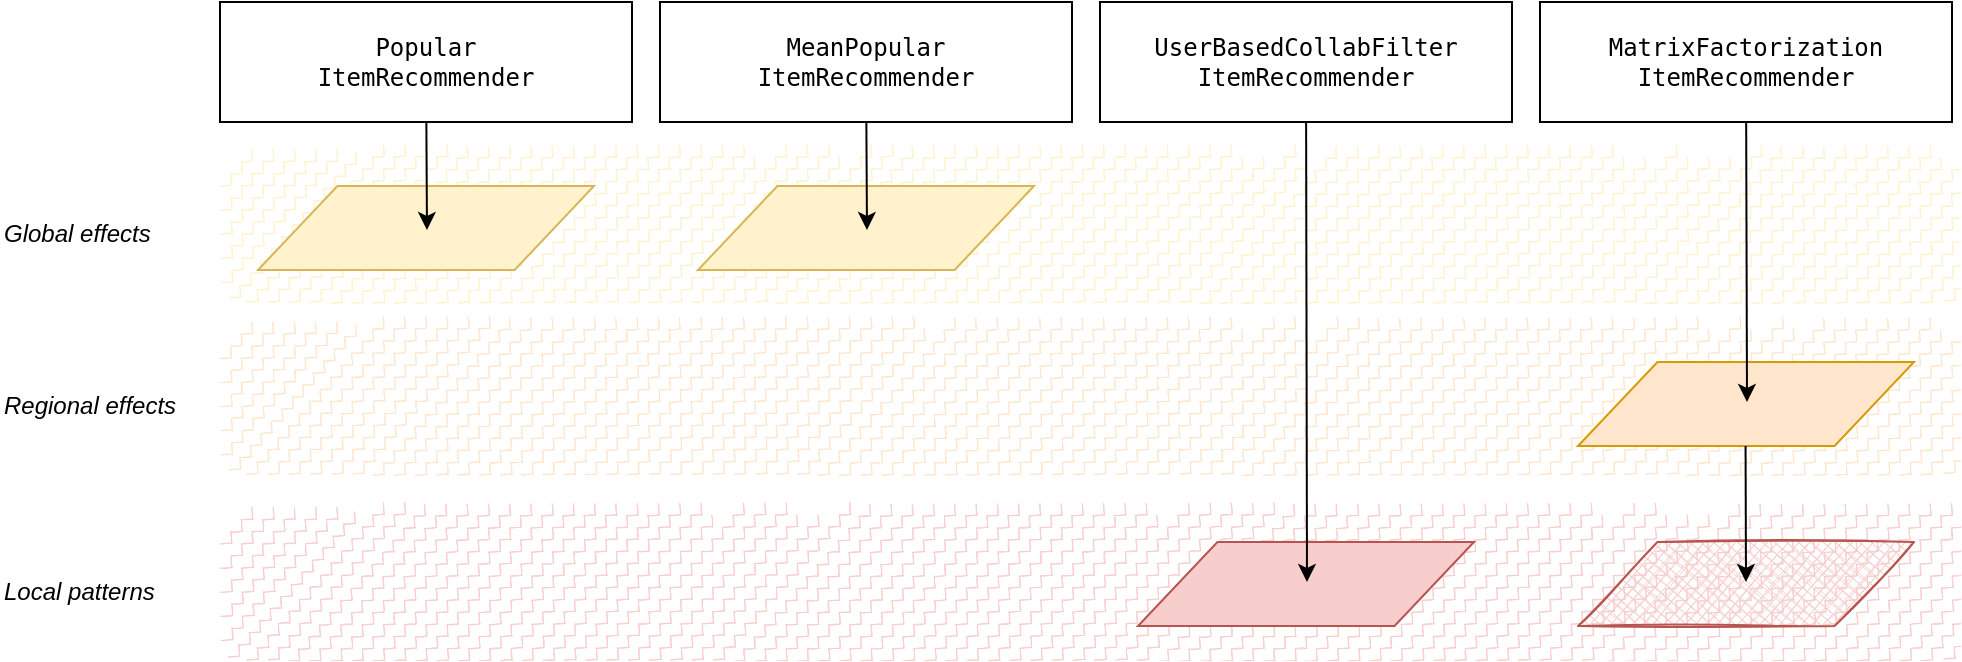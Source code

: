 <mxfile version="17.4.2" type="device" pages="4"><diagram id="oK4GrQ9c24d5qySRpY3s" name="Levels"><mxGraphModel dx="1285" dy="859" grid="1" gridSize="10" guides="1" tooltips="1" connect="1" arrows="1" fold="1" page="1" pageScale="1" pageWidth="1169" pageHeight="827" math="0" shadow="0"><root><mxCell id="0"/><mxCell id="1" parent="0"/><mxCell id="TBspgLqInK4eBZezaVIJ-24" value="" style="rounded=1;whiteSpace=wrap;html=1;fontSize=12;movable=0;resizable=0;rotatable=0;deletable=0;editable=0;connectable=0;fillColor=#fff2cc;strokeColor=none;sketch=1;fillStyle=zigzag-line;shadow=0;" vertex="1" parent="1"><mxGeometry x="240" y="134" width="870" height="76" as="geometry"/></mxCell><mxCell id="TBspgLqInK4eBZezaVIJ-18" value="" style="group" vertex="1" connectable="0" parent="1"><mxGeometry x="240" y="60" width="206" height="134" as="geometry"/></mxCell><mxCell id="TBspgLqInK4eBZezaVIJ-2" value="&lt;p style=&quot;font-size: 12px&quot;&gt;&lt;code class=&quot;pm-code pm-fixedwidth-font pm-chunk-background-color pm-block-border-color&quot; spellcheck=&quot;false&quot; style=&quot;font-size: 12px&quot;&gt;Popular&lt;br&gt;ItemRecommender&lt;/code&gt;&lt;/p&gt;" style="rounded=0;whiteSpace=wrap;html=1;fontSize=12;" vertex="1" parent="TBspgLqInK4eBZezaVIJ-18"><mxGeometry width="206" height="60" as="geometry"/></mxCell><mxCell id="TBspgLqInK4eBZezaVIJ-6" value="" style="group" vertex="1" connectable="0" parent="TBspgLqInK4eBZezaVIJ-18"><mxGeometry x="19" y="92" width="168" height="42" as="geometry"/></mxCell><mxCell id="majYor8HqXaoEZCAd0ms-1" value="" style="shape=parallelogram;perimeter=parallelogramPerimeter;whiteSpace=wrap;html=1;fixedSize=1;size=39.714;fillColor=#fff2cc;strokeColor=#d6b656;fontStyle=1" parent="TBspgLqInK4eBZezaVIJ-6" vertex="1"><mxGeometry width="168" height="42" as="geometry"/></mxCell><mxCell id="TBspgLqInK4eBZezaVIJ-5" style="rounded=0;orthogonalLoop=1;jettySize=auto;html=1;" edge="1" parent="TBspgLqInK4eBZezaVIJ-6" source="TBspgLqInK4eBZezaVIJ-2"><mxGeometry relative="1" as="geometry"><mxPoint x="84.5" y="22" as="targetPoint"/></mxGeometry></mxCell><mxCell id="TBspgLqInK4eBZezaVIJ-19" value="" style="group" vertex="1" connectable="0" parent="1"><mxGeometry x="460" y="60" width="206" height="134" as="geometry"/></mxCell><mxCell id="TBspgLqInK4eBZezaVIJ-20" value="&lt;p style=&quot;font-size: 12px&quot;&gt;&lt;code class=&quot;pm-code pm-fixedwidth-font pm-chunk-background-color pm-block-border-color&quot; spellcheck=&quot;false&quot; style=&quot;font-size: 12px&quot;&gt;MeanPopular&lt;br&gt;ItemRecommender&lt;/code&gt;&lt;/p&gt;" style="rounded=0;whiteSpace=wrap;html=1;fontSize=12;" vertex="1" parent="TBspgLqInK4eBZezaVIJ-19"><mxGeometry width="206" height="60" as="geometry"/></mxCell><mxCell id="TBspgLqInK4eBZezaVIJ-21" value="" style="group" vertex="1" connectable="0" parent="TBspgLqInK4eBZezaVIJ-19"><mxGeometry x="19" y="92" width="168" height="42" as="geometry"/></mxCell><mxCell id="TBspgLqInK4eBZezaVIJ-22" value="" style="shape=parallelogram;perimeter=parallelogramPerimeter;whiteSpace=wrap;html=1;fixedSize=1;size=39.714;fillColor=#fff2cc;strokeColor=#d6b656;fontStyle=1" vertex="1" parent="TBspgLqInK4eBZezaVIJ-21"><mxGeometry width="168" height="42" as="geometry"/></mxCell><mxCell id="TBspgLqInK4eBZezaVIJ-23" style="rounded=0;orthogonalLoop=1;jettySize=auto;html=1;" edge="1" parent="TBspgLqInK4eBZezaVIJ-21" source="TBspgLqInK4eBZezaVIJ-20"><mxGeometry relative="1" as="geometry"><mxPoint x="84.5" y="22" as="targetPoint"/></mxGeometry></mxCell><mxCell id="TBspgLqInK4eBZezaVIJ-27" value="" style="rounded=1;whiteSpace=wrap;html=1;fontSize=12;movable=0;resizable=0;rotatable=0;deletable=0;editable=0;connectable=0;fillColor=#ffe6cc;strokeColor=none;sketch=1;fillStyle=zigzag-line;shadow=0;" vertex="1" parent="1"><mxGeometry x="240" y="220" width="870" height="76" as="geometry"/></mxCell><mxCell id="TBspgLqInK4eBZezaVIJ-32" value="" style="group" vertex="1" connectable="0" parent="1"><mxGeometry x="680" y="60" width="206" height="134" as="geometry"/></mxCell><mxCell id="TBspgLqInK4eBZezaVIJ-33" value="&lt;p&gt;&lt;code class=&quot;pm-code pm-fixedwidth-font pm-chunk-background-color pm-block-border-color&quot; spellcheck=&quot;false&quot;&gt;UserBasedCollabFilter&lt;br&gt;ItemRecommender&lt;/code&gt;&lt;/p&gt;" style="rounded=0;whiteSpace=wrap;html=1;fontSize=12;" vertex="1" parent="TBspgLqInK4eBZezaVIJ-32"><mxGeometry width="206" height="60" as="geometry"/></mxCell><mxCell id="TBspgLqInK4eBZezaVIJ-34" value="" style="group" vertex="1" connectable="0" parent="TBspgLqInK4eBZezaVIJ-32"><mxGeometry x="19" y="92" width="168" height="42" as="geometry"/></mxCell><mxCell id="TBspgLqInK4eBZezaVIJ-37" value="" style="group" vertex="1" connectable="0" parent="1"><mxGeometry x="900" y="60" width="206" height="134" as="geometry"/></mxCell><mxCell id="TBspgLqInK4eBZezaVIJ-38" value="&lt;p&gt;&lt;code class=&quot;pm-code pm-fixedwidth-font pm-chunk-background-color pm-block-border-color&quot; spellcheck=&quot;false&quot;&gt;MatrixFactorization&lt;br&gt;ItemRecommender&lt;/code&gt;&lt;/p&gt;" style="rounded=0;whiteSpace=wrap;html=1;fontSize=12;" vertex="1" parent="TBspgLqInK4eBZezaVIJ-37"><mxGeometry width="206" height="60" as="geometry"/></mxCell><mxCell id="TBspgLqInK4eBZezaVIJ-39" value="" style="group" vertex="1" connectable="0" parent="TBspgLqInK4eBZezaVIJ-37"><mxGeometry x="19" y="92" width="168" height="42" as="geometry"/></mxCell><mxCell id="TBspgLqInK4eBZezaVIJ-42" value="" style="rounded=1;whiteSpace=wrap;html=1;fontSize=12;movable=0;resizable=0;rotatable=0;deletable=0;editable=0;connectable=0;fillColor=#f8cecc;strokeColor=none;sketch=1;fillStyle=zigzag-line;shadow=0;" vertex="1" parent="1"><mxGeometry x="240" y="313" width="870" height="76" as="geometry"/></mxCell><mxCell id="TBspgLqInK4eBZezaVIJ-35" value="" style="shape=parallelogram;perimeter=parallelogramPerimeter;whiteSpace=wrap;html=1;fixedSize=1;size=39.714;fillColor=#f8cecc;strokeColor=#b85450;fontStyle=1" vertex="1" parent="1"><mxGeometry x="699" y="330" width="168" height="42" as="geometry"/></mxCell><mxCell id="TBspgLqInK4eBZezaVIJ-36" style="rounded=0;orthogonalLoop=1;jettySize=auto;html=1;entryX=0.503;entryY=0.476;entryDx=0;entryDy=0;entryPerimeter=0;" edge="1" parent="1" source="TBspgLqInK4eBZezaVIJ-33" target="TBspgLqInK4eBZezaVIJ-35"><mxGeometry relative="1" as="geometry"><mxPoint x="783.5" y="174" as="targetPoint"/></mxGeometry></mxCell><mxCell id="TBspgLqInK4eBZezaVIJ-40" value="" style="shape=parallelogram;perimeter=parallelogramPerimeter;whiteSpace=wrap;html=1;fixedSize=1;size=39.714;fillColor=#ffe6cc;strokeColor=#d79b00;fontStyle=1" vertex="1" parent="1"><mxGeometry x="919" y="240" width="168" height="42" as="geometry"/></mxCell><mxCell id="TBspgLqInK4eBZezaVIJ-41" style="rounded=0;orthogonalLoop=1;jettySize=auto;html=1;entryX=0.503;entryY=0.476;entryDx=0;entryDy=0;entryPerimeter=0;" edge="1" parent="1" source="TBspgLqInK4eBZezaVIJ-38" target="TBspgLqInK4eBZezaVIJ-40"><mxGeometry relative="1" as="geometry"><mxPoint x="1003.5" y="174" as="targetPoint"/></mxGeometry></mxCell><mxCell id="TBspgLqInK4eBZezaVIJ-43" value="" style="shape=parallelogram;perimeter=parallelogramPerimeter;whiteSpace=wrap;html=1;fixedSize=1;size=39.714;fillColor=#f8cecc;strokeColor=#b85450;fontStyle=1;sketch=1;fillStyle=cross-hatch;" vertex="1" parent="1"><mxGeometry x="919" y="330" width="168" height="42" as="geometry"/></mxCell><mxCell id="TBspgLqInK4eBZezaVIJ-44" style="rounded=0;orthogonalLoop=1;jettySize=auto;html=1;" edge="1" parent="1"><mxGeometry relative="1" as="geometry"><mxPoint x="1003" y="350" as="targetPoint"/><mxPoint x="1002.779" y="282" as="sourcePoint"/></mxGeometry></mxCell><mxCell id="TBspgLqInK4eBZezaVIJ-45" value="Global effects" style="rounded=0;whiteSpace=wrap;html=1;shadow=0;sketch=1;fillStyle=zigzag-line;fontSize=12;strokeColor=none;gradientColor=none;fillColor=none;align=left;fontStyle=2" vertex="1" parent="1"><mxGeometry x="130" y="142" width="100" height="68" as="geometry"/></mxCell><mxCell id="TBspgLqInK4eBZezaVIJ-46" value="Regional effects" style="rounded=0;whiteSpace=wrap;html=1;shadow=0;sketch=1;fillStyle=zigzag-line;fontSize=12;strokeColor=none;gradientColor=none;fillColor=none;align=left;fontStyle=2" vertex="1" parent="1"><mxGeometry x="130" y="228" width="100" height="68" as="geometry"/></mxCell><mxCell id="TBspgLqInK4eBZezaVIJ-47" value="Local patterns" style="rounded=0;whiteSpace=wrap;html=1;shadow=0;sketch=1;fillStyle=zigzag-line;fontSize=12;strokeColor=none;gradientColor=none;fillColor=none;align=left;fontStyle=2" vertex="1" parent="1"><mxGeometry x="130" y="321" width="100" height="68" as="geometry"/></mxCell></root></mxGraphModel></diagram><diagram id="gYCOZwF8gKV4wKizwVSY" name="UI Home page"><mxGraphModel dx="1092" dy="730" grid="0" gridSize="13" guides="1" tooltips="1" connect="1" arrows="1" fold="1" page="1" pageScale="1" pageWidth="827" pageHeight="583" background="none" math="0" shadow="0"><root><mxCell id="0"/><mxCell id="1" parent="0"/><mxCell id="h1454w5Zcmotidhs3do8-3" value="" style="html=1;verticalLabelPosition=bottom;align=center;labelBackgroundColor=#ffffff;verticalAlign=top;strokeWidth=2;strokeColor=#B266FF;shadow=0;dashed=0;shape=mxgraph.ios7.icons.bag;" parent="1" vertex="1"><mxGeometry x="20.5" y="21" width="21" height="21" as="geometry"/></mxCell><mxCell id="h1454w5Zcmotidhs3do8-5" value="&lt;font style=&quot;font-size: 20px;&quot;&gt;&lt;font style=&quot;font-size: 20px;&quot;&gt;S&lt;/font&gt;&lt;font style=&quot;font-size: 20px;&quot;&gt;TORE&lt;/font&gt;&lt;/font&gt;" style="text;html=1;align=center;verticalAlign=middle;resizable=0;points=[];autosize=1;strokeColor=none;fillColor=none;fontSize=20;fontColor=#B266FF;fontFamily=Helvetica;" parent="1" vertex="1"><mxGeometry x="37.5" y="18.5" width="91" height="26" as="geometry"/></mxCell><mxCell id="YZRVR2zgrUA0jz9WEC9Y-1" value="Home" style="text;html=1;strokeColor=none;fillColor=none;align=center;verticalAlign=middle;whiteSpace=wrap;rounded=0;shadow=0;glass=0;sketch=0;fontSize=16;fontColor=#B266FF;fontFamily=Tahoma;" parent="1" vertex="1"><mxGeometry x="349" y="17.59" width="60" height="30" as="geometry"/></mxCell><mxCell id="YZRVR2zgrUA0jz9WEC9Y-2" value="Categories" style="text;html=1;strokeColor=none;fillColor=none;align=center;verticalAlign=middle;whiteSpace=wrap;rounded=0;shadow=0;glass=0;sketch=0;fontSize=16;fontColor=#B3B3B3;fontFamily=Tahoma;" parent="1" vertex="1"><mxGeometry x="418" y="17.59" width="60" height="30" as="geometry"/></mxCell><mxCell id="YZRVR2zgrUA0jz9WEC9Y-3" value="" style="sketch=0;pointerEvents=1;shadow=0;dashed=0;html=1;strokeColor=none;labelPosition=center;verticalLabelPosition=bottom;verticalAlign=top;outlineConnect=0;align=center;shape=mxgraph.office.users.user;fillColor=#67AB9F;glass=0;fontFamily=Helvetica;fontSize=16;aspect=fixed;" parent="1" vertex="1"><mxGeometry x="783" y="17.91" width="25" height="27.18" as="geometry"/></mxCell><mxCell id="YZRVR2zgrUA0jz9WEC9Y-4" value="" style="html=1;verticalLabelPosition=bottom;align=center;labelBackgroundColor=#ffffff;verticalAlign=top;strokeWidth=2;strokeColor=#666666;shadow=0;dashed=0;shape=mxgraph.ios7.icons.bag;glass=0;sketch=0;fontFamily=Helvetica;fontSize=16;fontColor=#333333;fillColor=#f5f5f5;aspect=fixed;" parent="1" vertex="1"><mxGeometry x="740" y="20.09" width="25" height="25" as="geometry"/></mxCell><mxCell id="YZRVR2zgrUA0jz9WEC9Y-5" value="" style="endArrow=none;html=1;rounded=0;fontFamily=Helvetica;fontSize=16;fontColor=#B266FF;strokeColor=none;" parent="1" edge="1"><mxGeometry width="50" height="50" relative="1" as="geometry"><mxPoint x="10" y="60" as="sourcePoint"/><mxPoint x="815" y="60" as="targetPoint"/></mxGeometry></mxCell><mxCell id="YZRVR2zgrUA0jz9WEC9Y-6" value="1" style="ellipse;whiteSpace=wrap;html=1;aspect=fixed;shadow=0;glass=0;sketch=0;fontFamily=Helvetica;fontSize=12;strokeColor=none;strokeWidth=2;fillColor=#B266FF;fontColor=#FFFFFF;fontStyle=1" parent="1" vertex="1"><mxGeometry x="755" y="13" width="17" height="17" as="geometry"/></mxCell><mxCell id="YZRVR2zgrUA0jz9WEC9Y-7" value="&lt;font color=&quot;#000000&quot; style=&quot;font-size: 22px;&quot;&gt;All-time Favorites&lt;/font&gt;" style="text;html=1;align=left;verticalAlign=middle;resizable=0;points=[];autosize=1;strokeColor=none;fillColor=none;fontSize=22;fontFamily=Tahoma;fontColor=#FFFFFF;fontStyle=0;" parent="1" vertex="1"><mxGeometry x="20.5" y="89" width="177" height="30" as="geometry"/></mxCell><mxCell id="YZRVR2zgrUA0jz9WEC9Y-9" value="&lt;font color=&quot;#000000&quot; style=&quot;font-size: 22px;&quot;&gt;Others are Coming Back for&lt;/font&gt;" style="text;html=1;align=left;verticalAlign=middle;resizable=0;points=[];autosize=1;strokeColor=none;fillColor=none;fontSize=22;fontFamily=Tahoma;fontColor=#FFFFFF;fontStyle=0" parent="1" vertex="1"><mxGeometry x="23" y="334" width="279" height="30" as="geometry"/></mxCell><mxCell id="YZRVR2zgrUA0jz9WEC9Y-75" value="" style="group" parent="1" vertex="1" connectable="0"><mxGeometry x="23" y="123" width="785" height="185" as="geometry"/></mxCell><mxCell id="YZRVR2zgrUA0jz9WEC9Y-8" value="" style="rounded=0;whiteSpace=wrap;html=1;shadow=0;glass=0;sketch=0;fontFamily=Tahoma;fontSize=25;fontColor=#333333;strokeColor=none;strokeWidth=2;fillColor=#F5F5F5;" parent="YZRVR2zgrUA0jz9WEC9Y-75" vertex="1"><mxGeometry y="5" width="285" height="180" as="geometry"/></mxCell><mxCell id="YZRVR2zgrUA0jz9WEC9Y-11" value="" style="rounded=0;whiteSpace=wrap;html=1;shadow=0;glass=0;sketch=0;fontFamily=Tahoma;fontSize=25;fontColor=#333333;strokeColor=none;strokeWidth=2;fillColor=#FAFAFA;" parent="YZRVR2zgrUA0jz9WEC9Y-75" vertex="1"><mxGeometry x="308.01" y="26" width="105" height="150" as="geometry"/></mxCell><mxCell id="YZRVR2zgrUA0jz9WEC9Y-20" value="&lt;font style=&quot;font-size: 12px;&quot;&gt;See more&lt;/font&gt;" style="text;html=1;align=right;verticalAlign=middle;resizable=0;points=[];autosize=1;strokeColor=none;fillColor=none;fontSize=12;fontFamily=Tahoma;fontColor=#B3B3B3;fontStyle=0" parent="YZRVR2zgrUA0jz9WEC9Y-75" vertex="1"><mxGeometry x="724" width="61" height="18" as="geometry"/></mxCell><mxCell id="YZRVR2zgrUA0jz9WEC9Y-23" value="Item &lt;font color=&quot;#b266ff&quot; style=&quot;font-size: 16px&quot;&gt;#&lt;/font&gt;&lt;span&gt;&lt;font color=&quot;#b266ff&quot;&gt;461686&lt;/font&gt;&lt;/span&gt;" style="text;html=1;align=left;verticalAlign=middle;resizable=0;points=[];autosize=1;strokeColor=none;fillColor=none;fontSize=16;fontFamily=Tahoma;fontColor=#000000;" parent="YZRVR2zgrUA0jz9WEC9Y-75" vertex="1"><mxGeometry x="141" y="18" width="112" height="23" as="geometry"/></mxCell><mxCell id="YZRVR2zgrUA0jz9WEC9Y-26" value="&lt;span style=&quot;font-family: &amp;quot;open sans&amp;quot;, arial, sans-serif; font-size: 12px;&quot;&gt;Pellentesque gravida magna nec leo malesuada, sit amet dictum dui euismod.&lt;/span&gt;" style="whiteSpace=wrap;html=1;shadow=0;glass=0;sketch=0;fontFamily=Tahoma;fontSize=12;strokeWidth=2;strokeColor=none;fillColor=none;align=left;verticalAlign=top;spacing=2;fontStyle=2;fontColor=#000000;labelBackgroundColor=none;" parent="YZRVR2zgrUA0jz9WEC9Y-75" vertex="1"><mxGeometry x="141" y="43" width="138" height="126" as="geometry"/></mxCell><mxCell id="YZRVR2zgrUA0jz9WEC9Y-27" value="" style="group" parent="YZRVR2zgrUA0jz9WEC9Y-75" vertex="1" connectable="0"><mxGeometry x="12" y="18" width="116.5" height="154" as="geometry"/></mxCell><mxCell id="YZRVR2zgrUA0jz9WEC9Y-22" value="" style="rounded=0;whiteSpace=wrap;html=1;shadow=0;glass=0;sketch=0;fontFamily=Tahoma;fontSize=25;strokeWidth=2;strokeColor=none;" parent="YZRVR2zgrUA0jz9WEC9Y-27" vertex="1"><mxGeometry width="116.5" height="154" as="geometry"/></mxCell><mxCell id="YZRVR2zgrUA0jz9WEC9Y-21" value="" style="html=1;whiteSpace=wrap;shape=isoCube2;backgroundOutline=1;isoAngle=15;shadow=0;glass=0;sketch=0;fontFamily=Tahoma;fontSize=12;strokeColor=#FAFAFA;strokeWidth=2;fillColor=#B266FF;" parent="YZRVR2zgrUA0jz9WEC9Y-27" vertex="1"><mxGeometry x="27.2" y="42.5" width="62.1" height="69" as="geometry"/></mxCell><mxCell id="YZRVR2zgrUA0jz9WEC9Y-33" value="" style="group;opacity=30;" parent="YZRVR2zgrUA0jz9WEC9Y-75" vertex="1" connectable="0"><mxGeometry x="316.63" y="35" width="87.75" height="131" as="geometry"/></mxCell><mxCell id="YZRVR2zgrUA0jz9WEC9Y-31" value="Item &lt;font color=&quot;#b266ff&quot; style=&quot;font-size: 12px&quot;&gt;#119736&lt;/font&gt;" style="text;html=1;align=left;verticalAlign=middle;resizable=0;points=[];autosize=1;strokeColor=none;fillColor=none;fontSize=12;fontFamily=Tahoma;fontColor=#000000;" parent="YZRVR2zgrUA0jz9WEC9Y-33" vertex="1"><mxGeometry width="87" height="18" as="geometry"/></mxCell><mxCell id="YZRVR2zgrUA0jz9WEC9Y-32" value="" style="group;" parent="YZRVR2zgrUA0jz9WEC9Y-33" vertex="1" connectable="0"><mxGeometry y="23" width="87.75" height="108" as="geometry"/></mxCell><mxCell id="YZRVR2zgrUA0jz9WEC9Y-29" value="" style="rounded=0;whiteSpace=wrap;html=1;shadow=0;glass=0;sketch=0;fontFamily=Tahoma;fontSize=25;strokeWidth=2;strokeColor=none;" parent="YZRVR2zgrUA0jz9WEC9Y-32" vertex="1"><mxGeometry width="87.75" height="108" as="geometry"/></mxCell><mxCell id="YZRVR2zgrUA0jz9WEC9Y-30" value="" style="html=1;whiteSpace=wrap;shape=isoCube2;backgroundOutline=1;isoAngle=15;shadow=0;glass=0;sketch=0;fontFamily=Tahoma;fontSize=12;strokeColor=#FAFAFA;strokeWidth=2;fillColor=#B266FF;opacity=70;" parent="YZRVR2zgrUA0jz9WEC9Y-32" vertex="1"><mxGeometry x="20.108" y="28.013" width="46.775" height="51.974" as="geometry"/></mxCell><mxCell id="YZRVR2zgrUA0jz9WEC9Y-45" value="" style="group;" parent="YZRVR2zgrUA0jz9WEC9Y-75" vertex="1" connectable="0"><mxGeometry x="680" y="26" width="105" height="150" as="geometry"/></mxCell><mxCell id="YZRVR2zgrUA0jz9WEC9Y-44" value="" style="rounded=0;whiteSpace=wrap;html=1;shadow=0;glass=0;sketch=0;fontFamily=Tahoma;fontSize=25;fontColor=#333333;strokeColor=none;strokeWidth=2;fillColor=#FAFAFA;" parent="YZRVR2zgrUA0jz9WEC9Y-45" vertex="1"><mxGeometry width="105" height="150" as="geometry"/></mxCell><mxCell id="YZRVR2zgrUA0jz9WEC9Y-39" value="" style="group;" parent="YZRVR2zgrUA0jz9WEC9Y-45" vertex="1" connectable="0"><mxGeometry x="8.63" y="8" width="87.75" height="131" as="geometry"/></mxCell><mxCell id="YZRVR2zgrUA0jz9WEC9Y-40" value="Item &lt;font color=&quot;#b266ff&quot; style=&quot;font-size: 12px&quot;&gt;#312728&lt;/font&gt;" style="text;html=1;align=left;verticalAlign=middle;resizable=0;points=[];autosize=1;strokeColor=none;fillColor=none;fontSize=12;fontFamily=Tahoma;fontColor=#000000;" parent="YZRVR2zgrUA0jz9WEC9Y-39" vertex="1"><mxGeometry width="87" height="18" as="geometry"/></mxCell><mxCell id="YZRVR2zgrUA0jz9WEC9Y-41" value="" style="group;" parent="YZRVR2zgrUA0jz9WEC9Y-39" vertex="1" connectable="0"><mxGeometry y="23" width="87.75" height="108" as="geometry"/></mxCell><mxCell id="YZRVR2zgrUA0jz9WEC9Y-42" value="" style="rounded=0;whiteSpace=wrap;html=1;shadow=0;glass=0;sketch=0;fontFamily=Tahoma;fontSize=25;strokeWidth=2;strokeColor=none;" parent="YZRVR2zgrUA0jz9WEC9Y-41" vertex="1"><mxGeometry width="87.75" height="108" as="geometry"/></mxCell><mxCell id="YZRVR2zgrUA0jz9WEC9Y-43" value="" style="html=1;whiteSpace=wrap;shape=isoCube2;backgroundOutline=1;isoAngle=15;shadow=0;glass=0;sketch=0;fontFamily=Tahoma;fontSize=12;strokeColor=#FAFAFA;strokeWidth=2;fillColor=#B266FF;opacity=70;" parent="YZRVR2zgrUA0jz9WEC9Y-41" vertex="1"><mxGeometry x="20.108" y="28.013" width="46.775" height="51.974" as="geometry"/></mxCell><mxCell id="YZRVR2zgrUA0jz9WEC9Y-53" value="" style="group;" parent="YZRVR2zgrUA0jz9WEC9Y-75" vertex="1" connectable="0"><mxGeometry x="432" y="26" width="105" height="150" as="geometry"/></mxCell><mxCell id="YZRVR2zgrUA0jz9WEC9Y-54" value="" style="rounded=0;whiteSpace=wrap;html=1;shadow=0;glass=0;sketch=0;fontFamily=Tahoma;fontSize=25;fontColor=#333333;strokeColor=none;strokeWidth=2;fillColor=#FAFAFA;" parent="YZRVR2zgrUA0jz9WEC9Y-53" vertex="1"><mxGeometry width="105" height="150" as="geometry"/></mxCell><mxCell id="YZRVR2zgrUA0jz9WEC9Y-55" value="" style="group;" parent="YZRVR2zgrUA0jz9WEC9Y-53" vertex="1" connectable="0"><mxGeometry x="8.63" y="8" width="87.75" height="131" as="geometry"/></mxCell><mxCell id="YZRVR2zgrUA0jz9WEC9Y-56" value="Item &lt;font color=&quot;#b266ff&quot; style=&quot;font-size: 12px&quot;&gt;#213834&lt;/font&gt;" style="text;html=1;align=left;verticalAlign=middle;resizable=0;points=[];autosize=1;strokeColor=none;fillColor=none;fontSize=12;fontFamily=Tahoma;fontColor=#000000;" parent="YZRVR2zgrUA0jz9WEC9Y-55" vertex="1"><mxGeometry width="87" height="18" as="geometry"/></mxCell><mxCell id="YZRVR2zgrUA0jz9WEC9Y-57" value="" style="group;" parent="YZRVR2zgrUA0jz9WEC9Y-55" vertex="1" connectable="0"><mxGeometry y="23" width="87.75" height="108" as="geometry"/></mxCell><mxCell id="YZRVR2zgrUA0jz9WEC9Y-58" value="" style="rounded=0;whiteSpace=wrap;html=1;shadow=0;glass=0;sketch=0;fontFamily=Tahoma;fontSize=25;strokeWidth=2;strokeColor=none;" parent="YZRVR2zgrUA0jz9WEC9Y-57" vertex="1"><mxGeometry width="87.75" height="108" as="geometry"/></mxCell><mxCell id="YZRVR2zgrUA0jz9WEC9Y-59" value="" style="html=1;whiteSpace=wrap;shape=isoCube2;backgroundOutline=1;isoAngle=15;shadow=0;glass=0;sketch=0;fontFamily=Tahoma;fontSize=12;strokeColor=#FAFAFA;strokeWidth=2;fillColor=#B266FF;opacity=70;" parent="YZRVR2zgrUA0jz9WEC9Y-57" vertex="1"><mxGeometry x="20.108" y="28.013" width="46.775" height="51.974" as="geometry"/></mxCell><mxCell id="YZRVR2zgrUA0jz9WEC9Y-60" value="" style="group;" parent="YZRVR2zgrUA0jz9WEC9Y-75" vertex="1" connectable="0"><mxGeometry x="557" y="26" width="105" height="150" as="geometry"/></mxCell><mxCell id="YZRVR2zgrUA0jz9WEC9Y-61" value="" style="rounded=0;whiteSpace=wrap;html=1;shadow=0;glass=0;sketch=0;fontFamily=Tahoma;fontSize=25;fontColor=#333333;strokeColor=none;strokeWidth=2;fillColor=#FAFAFA;" parent="YZRVR2zgrUA0jz9WEC9Y-60" vertex="1"><mxGeometry width="105" height="150" as="geometry"/></mxCell><mxCell id="YZRVR2zgrUA0jz9WEC9Y-62" value="" style="group;" parent="YZRVR2zgrUA0jz9WEC9Y-60" vertex="1" connectable="0"><mxGeometry x="8.63" y="8" width="87.75" height="131" as="geometry"/></mxCell><mxCell id="YZRVR2zgrUA0jz9WEC9Y-63" value="Item &lt;font color=&quot;#b266ff&quot; style=&quot;font-size: 12px;&quot;&gt;#461686&lt;/font&gt;" style="text;html=1;align=left;verticalAlign=middle;resizable=0;points=[];autosize=1;strokeColor=none;fillColor=none;fontSize=12;fontFamily=Tahoma;fontColor=#000000;" parent="YZRVR2zgrUA0jz9WEC9Y-62" vertex="1"><mxGeometry width="87" height="18" as="geometry"/></mxCell><mxCell id="YZRVR2zgrUA0jz9WEC9Y-64" value="" style="group;" parent="YZRVR2zgrUA0jz9WEC9Y-62" vertex="1" connectable="0"><mxGeometry y="23" width="87.75" height="108" as="geometry"/></mxCell><mxCell id="YZRVR2zgrUA0jz9WEC9Y-65" value="" style="rounded=0;whiteSpace=wrap;html=1;shadow=0;glass=0;sketch=0;fontFamily=Tahoma;fontSize=25;strokeWidth=2;strokeColor=none;" parent="YZRVR2zgrUA0jz9WEC9Y-64" vertex="1"><mxGeometry width="87.75" height="108" as="geometry"/></mxCell><mxCell id="YZRVR2zgrUA0jz9WEC9Y-66" value="" style="html=1;whiteSpace=wrap;shape=isoCube2;backgroundOutline=1;isoAngle=15;shadow=0;glass=0;sketch=0;fontFamily=Tahoma;fontSize=12;strokeColor=#FAFAFA;strokeWidth=2;fillColor=#B266FF;" parent="YZRVR2zgrUA0jz9WEC9Y-64" vertex="1"><mxGeometry x="20.108" y="28.013" width="46.775" height="51.974" as="geometry"/></mxCell><mxCell id="YZRVR2zgrUA0jz9WEC9Y-68" value="" style="group;" parent="YZRVR2zgrUA0jz9WEC9Y-75" vertex="1" connectable="0"><mxGeometry x="554" y="26" width="105" height="150" as="geometry"/></mxCell><mxCell id="YZRVR2zgrUA0jz9WEC9Y-69" value="" style="rounded=0;whiteSpace=wrap;html=1;shadow=0;glass=0;sketch=0;fontFamily=Tahoma;fontSize=25;fontColor=#333333;strokeColor=none;strokeWidth=2;fillColor=#FAFAFA;" parent="YZRVR2zgrUA0jz9WEC9Y-68" vertex="1"><mxGeometry width="105" height="150" as="geometry"/></mxCell><mxCell id="YZRVR2zgrUA0jz9WEC9Y-70" value="" style="group;" parent="YZRVR2zgrUA0jz9WEC9Y-68" vertex="1" connectable="0"><mxGeometry x="8.63" y="8" width="87.75" height="131" as="geometry"/></mxCell><mxCell id="YZRVR2zgrUA0jz9WEC9Y-71" value="Item &lt;font color=&quot;#b266ff&quot; style=&quot;font-size: 12px&quot;&gt;#7943&lt;/font&gt;" style="text;html=1;align=left;verticalAlign=middle;resizable=0;points=[];autosize=1;strokeColor=none;fillColor=none;fontSize=12;fontFamily=Tahoma;fontColor=#000000;" parent="YZRVR2zgrUA0jz9WEC9Y-70" vertex="1"><mxGeometry width="74" height="18" as="geometry"/></mxCell><mxCell id="YZRVR2zgrUA0jz9WEC9Y-72" value="" style="group;" parent="YZRVR2zgrUA0jz9WEC9Y-70" vertex="1" connectable="0"><mxGeometry y="23" width="87.75" height="108" as="geometry"/></mxCell><mxCell id="YZRVR2zgrUA0jz9WEC9Y-73" value="" style="rounded=0;whiteSpace=wrap;html=1;shadow=0;glass=0;sketch=0;fontFamily=Tahoma;fontSize=25;strokeWidth=2;strokeColor=none;" parent="YZRVR2zgrUA0jz9WEC9Y-72" vertex="1"><mxGeometry width="87.75" height="108" as="geometry"/></mxCell><mxCell id="YZRVR2zgrUA0jz9WEC9Y-74" value="" style="html=1;whiteSpace=wrap;shape=isoCube2;backgroundOutline=1;isoAngle=15;shadow=0;glass=0;sketch=0;fontFamily=Tahoma;fontSize=12;strokeColor=#FAFAFA;strokeWidth=2;fillColor=#B266FF;opacity=70;" parent="YZRVR2zgrUA0jz9WEC9Y-72" vertex="1"><mxGeometry x="20.108" y="28.013" width="46.775" height="51.974" as="geometry"/></mxCell><mxCell id="YZRVR2zgrUA0jz9WEC9Y-76" value="" style="group" parent="1" vertex="1" connectable="0"><mxGeometry x="23" y="369" width="785" height="185" as="geometry"/></mxCell><mxCell id="YZRVR2zgrUA0jz9WEC9Y-77" value="" style="rounded=0;whiteSpace=wrap;html=1;shadow=0;glass=0;sketch=0;fontFamily=Tahoma;fontSize=25;fontColor=#333333;strokeColor=none;strokeWidth=2;fillColor=#F5F5F5;" parent="YZRVR2zgrUA0jz9WEC9Y-76" vertex="1"><mxGeometry y="5" width="285" height="180" as="geometry"/></mxCell><mxCell id="YZRVR2zgrUA0jz9WEC9Y-78" value="" style="rounded=0;whiteSpace=wrap;html=1;shadow=0;glass=0;sketch=0;fontFamily=Tahoma;fontSize=25;fontColor=#333333;strokeColor=none;strokeWidth=2;fillColor=#FAFAFA;" parent="YZRVR2zgrUA0jz9WEC9Y-76" vertex="1"><mxGeometry x="308.01" y="26" width="105" height="150" as="geometry"/></mxCell><mxCell id="YZRVR2zgrUA0jz9WEC9Y-79" value="&lt;font style=&quot;font-size: 12px;&quot;&gt;See more&lt;/font&gt;" style="text;html=1;align=right;verticalAlign=middle;resizable=0;points=[];autosize=1;strokeColor=none;fillColor=none;fontSize=12;fontFamily=Tahoma;fontColor=#B3B3B3;fontStyle=0" parent="YZRVR2zgrUA0jz9WEC9Y-76" vertex="1"><mxGeometry x="724" width="61" height="18" as="geometry"/></mxCell><mxCell id="YZRVR2zgrUA0jz9WEC9Y-80" value="Item &lt;font color=&quot;#b266ff&quot; style=&quot;font-size: 16px&quot;&gt;#396042&lt;/font&gt;" style="text;html=1;align=left;verticalAlign=middle;resizable=0;points=[];autosize=1;strokeColor=none;fillColor=none;fontSize=16;fontFamily=Tahoma;fontColor=#000000;" parent="YZRVR2zgrUA0jz9WEC9Y-76" vertex="1"><mxGeometry x="141" y="18" width="112" height="23" as="geometry"/></mxCell><mxCell id="YZRVR2zgrUA0jz9WEC9Y-81" value="&lt;span style=&quot;font-family: &amp;quot;open sans&amp;quot;, arial, sans-serif; font-size: 12px; text-align: justify;&quot;&gt;Ut id imperdiet lectus. In blandit scelerisque odio eu fringilla. Maecenas sit amet pretium nunc.&lt;/span&gt;" style="whiteSpace=wrap;html=1;shadow=0;glass=0;sketch=0;fontFamily=Tahoma;fontSize=12;strokeWidth=2;align=left;verticalAlign=top;spacing=2;fontStyle=2;labelBackgroundColor=none;fillColor=none;strokeColor=none;" parent="YZRVR2zgrUA0jz9WEC9Y-76" vertex="1"><mxGeometry x="141" y="43" width="138" height="126" as="geometry"/></mxCell><mxCell id="YZRVR2zgrUA0jz9WEC9Y-82" value="" style="group" parent="YZRVR2zgrUA0jz9WEC9Y-76" vertex="1" connectable="0"><mxGeometry x="12" y="18" width="116.5" height="154" as="geometry"/></mxCell><mxCell id="YZRVR2zgrUA0jz9WEC9Y-83" value="" style="rounded=0;whiteSpace=wrap;html=1;shadow=0;glass=0;sketch=0;fontFamily=Tahoma;fontSize=25;strokeWidth=2;strokeColor=none;" parent="YZRVR2zgrUA0jz9WEC9Y-82" vertex="1"><mxGeometry width="116.5" height="154" as="geometry"/></mxCell><mxCell id="YZRVR2zgrUA0jz9WEC9Y-84" value="" style="html=1;whiteSpace=wrap;shape=isoCube2;backgroundOutline=1;isoAngle=15;shadow=0;glass=0;sketch=0;fontFamily=Tahoma;fontSize=12;strokeColor=#FAFAFA;strokeWidth=2;fillColor=#B266FF;" parent="YZRVR2zgrUA0jz9WEC9Y-82" vertex="1"><mxGeometry x="27.2" y="42.5" width="62.1" height="69" as="geometry"/></mxCell><mxCell id="YZRVR2zgrUA0jz9WEC9Y-85" value="" style="group;opacity=30;" parent="YZRVR2zgrUA0jz9WEC9Y-76" vertex="1" connectable="0"><mxGeometry x="316.63" y="35" width="87.75" height="131" as="geometry"/></mxCell><mxCell id="YZRVR2zgrUA0jz9WEC9Y-86" value="Item &lt;font color=&quot;#b266ff&quot; style=&quot;font-size: 12px&quot;&gt;#224549&lt;/font&gt;" style="text;html=1;align=left;verticalAlign=middle;resizable=0;points=[];autosize=1;strokeColor=none;fillColor=none;fontSize=12;fontFamily=Tahoma;fontColor=#000000;" parent="YZRVR2zgrUA0jz9WEC9Y-85" vertex="1"><mxGeometry width="87" height="18" as="geometry"/></mxCell><mxCell id="YZRVR2zgrUA0jz9WEC9Y-87" value="" style="group;" parent="YZRVR2zgrUA0jz9WEC9Y-85" vertex="1" connectable="0"><mxGeometry y="23" width="87.75" height="108" as="geometry"/></mxCell><mxCell id="YZRVR2zgrUA0jz9WEC9Y-88" value="" style="rounded=0;whiteSpace=wrap;html=1;shadow=0;glass=0;sketch=0;fontFamily=Tahoma;fontSize=25;strokeWidth=2;strokeColor=none;" parent="YZRVR2zgrUA0jz9WEC9Y-87" vertex="1"><mxGeometry width="87.75" height="108" as="geometry"/></mxCell><mxCell id="YZRVR2zgrUA0jz9WEC9Y-89" value="" style="html=1;whiteSpace=wrap;shape=isoCube2;backgroundOutline=1;isoAngle=15;shadow=0;glass=0;sketch=0;fontFamily=Tahoma;fontSize=12;strokeColor=#FAFAFA;strokeWidth=2;fillColor=#B266FF;opacity=70;" parent="YZRVR2zgrUA0jz9WEC9Y-87" vertex="1"><mxGeometry x="20.108" y="28.013" width="46.775" height="51.974" as="geometry"/></mxCell><mxCell id="YZRVR2zgrUA0jz9WEC9Y-90" value="" style="group;" parent="YZRVR2zgrUA0jz9WEC9Y-76" vertex="1" connectable="0"><mxGeometry x="680" y="26" width="105" height="150" as="geometry"/></mxCell><mxCell id="YZRVR2zgrUA0jz9WEC9Y-91" value="" style="rounded=0;whiteSpace=wrap;html=1;shadow=0;glass=0;sketch=0;fontFamily=Tahoma;fontSize=25;fontColor=#333333;strokeColor=none;strokeWidth=2;fillColor=#FAFAFA;" parent="YZRVR2zgrUA0jz9WEC9Y-90" vertex="1"><mxGeometry width="105" height="150" as="geometry"/></mxCell><mxCell id="YZRVR2zgrUA0jz9WEC9Y-92" value="" style="group;" parent="YZRVR2zgrUA0jz9WEC9Y-90" vertex="1" connectable="0"><mxGeometry x="8.63" y="8" width="87.75" height="131" as="geometry"/></mxCell><mxCell id="YZRVR2zgrUA0jz9WEC9Y-93" value="Item &lt;font color=&quot;#b266ff&quot; style=&quot;font-size: 12px&quot;&gt;#347641&lt;/font&gt;" style="text;html=1;align=left;verticalAlign=middle;resizable=0;points=[];autosize=1;strokeColor=none;fillColor=none;fontSize=12;fontFamily=Tahoma;fontColor=#000000;" parent="YZRVR2zgrUA0jz9WEC9Y-92" vertex="1"><mxGeometry width="87" height="18" as="geometry"/></mxCell><mxCell id="YZRVR2zgrUA0jz9WEC9Y-94" value="" style="group;" parent="YZRVR2zgrUA0jz9WEC9Y-92" vertex="1" connectable="0"><mxGeometry y="23" width="87.75" height="108" as="geometry"/></mxCell><mxCell id="YZRVR2zgrUA0jz9WEC9Y-95" value="" style="rounded=0;whiteSpace=wrap;html=1;shadow=0;glass=0;sketch=0;fontFamily=Tahoma;fontSize=25;strokeWidth=2;strokeColor=none;" parent="YZRVR2zgrUA0jz9WEC9Y-94" vertex="1"><mxGeometry width="87.75" height="108" as="geometry"/></mxCell><mxCell id="YZRVR2zgrUA0jz9WEC9Y-96" value="" style="html=1;whiteSpace=wrap;shape=isoCube2;backgroundOutline=1;isoAngle=15;shadow=0;glass=0;sketch=0;fontFamily=Tahoma;fontSize=12;strokeColor=#FAFAFA;strokeWidth=2;fillColor=#B266FF;opacity=70;" parent="YZRVR2zgrUA0jz9WEC9Y-94" vertex="1"><mxGeometry x="20.108" y="28.013" width="46.775" height="51.974" as="geometry"/></mxCell><mxCell id="YZRVR2zgrUA0jz9WEC9Y-97" value="" style="group;" parent="YZRVR2zgrUA0jz9WEC9Y-76" vertex="1" connectable="0"><mxGeometry x="432" y="26" width="105" height="150" as="geometry"/></mxCell><mxCell id="YZRVR2zgrUA0jz9WEC9Y-98" value="" style="rounded=0;whiteSpace=wrap;html=1;shadow=0;glass=0;sketch=0;fontFamily=Tahoma;fontSize=25;fontColor=#333333;strokeColor=none;strokeWidth=2;fillColor=#FAFAFA;" parent="YZRVR2zgrUA0jz9WEC9Y-97" vertex="1"><mxGeometry width="105" height="150" as="geometry"/></mxCell><mxCell id="YZRVR2zgrUA0jz9WEC9Y-99" value="" style="group;" parent="YZRVR2zgrUA0jz9WEC9Y-97" vertex="1" connectable="0"><mxGeometry x="8.63" y="8" width="87.75" height="131" as="geometry"/></mxCell><mxCell id="YZRVR2zgrUA0jz9WEC9Y-100" value="Item &lt;font color=&quot;#b266ff&quot; style=&quot;font-size: 12px&quot;&gt;#147&lt;/font&gt;" style="text;html=1;align=left;verticalAlign=middle;resizable=0;points=[];autosize=1;strokeColor=none;fillColor=none;fontSize=12;fontFamily=Tahoma;fontColor=#000000;" parent="YZRVR2zgrUA0jz9WEC9Y-99" vertex="1"><mxGeometry width="67" height="18" as="geometry"/></mxCell><mxCell id="YZRVR2zgrUA0jz9WEC9Y-101" value="" style="group;" parent="YZRVR2zgrUA0jz9WEC9Y-99" vertex="1" connectable="0"><mxGeometry y="23" width="87.75" height="108" as="geometry"/></mxCell><mxCell id="YZRVR2zgrUA0jz9WEC9Y-102" value="" style="rounded=0;whiteSpace=wrap;html=1;shadow=0;glass=0;sketch=0;fontFamily=Tahoma;fontSize=25;strokeWidth=2;strokeColor=none;" parent="YZRVR2zgrUA0jz9WEC9Y-101" vertex="1"><mxGeometry width="87.75" height="108" as="geometry"/></mxCell><mxCell id="YZRVR2zgrUA0jz9WEC9Y-103" value="" style="html=1;whiteSpace=wrap;shape=isoCube2;backgroundOutline=1;isoAngle=15;shadow=0;glass=0;sketch=0;fontFamily=Tahoma;fontSize=12;strokeColor=#FAFAFA;strokeWidth=2;fillColor=#B266FF;opacity=70;" parent="YZRVR2zgrUA0jz9WEC9Y-101" vertex="1"><mxGeometry x="20.108" y="28.013" width="46.775" height="51.974" as="geometry"/></mxCell><mxCell id="YZRVR2zgrUA0jz9WEC9Y-104" value="" style="group;" parent="YZRVR2zgrUA0jz9WEC9Y-76" vertex="1" connectable="0"><mxGeometry x="557" y="26" width="105" height="150" as="geometry"/></mxCell><mxCell id="YZRVR2zgrUA0jz9WEC9Y-105" value="" style="rounded=0;whiteSpace=wrap;html=1;shadow=0;glass=0;sketch=0;fontFamily=Tahoma;fontSize=25;fontColor=#333333;strokeColor=none;strokeWidth=2;fillColor=#FAFAFA;" parent="YZRVR2zgrUA0jz9WEC9Y-104" vertex="1"><mxGeometry width="105" height="150" as="geometry"/></mxCell><mxCell id="YZRVR2zgrUA0jz9WEC9Y-106" value="" style="group;" parent="YZRVR2zgrUA0jz9WEC9Y-104" vertex="1" connectable="0"><mxGeometry x="8.63" y="8" width="87.75" height="131" as="geometry"/></mxCell><mxCell id="YZRVR2zgrUA0jz9WEC9Y-107" value="Item &lt;font color=&quot;#b266ff&quot; style=&quot;font-size: 12px;&quot;&gt;#461686&lt;/font&gt;" style="text;html=1;align=left;verticalAlign=middle;resizable=0;points=[];autosize=1;strokeColor=none;fillColor=none;fontSize=12;fontFamily=Tahoma;fontColor=#000000;" parent="YZRVR2zgrUA0jz9WEC9Y-106" vertex="1"><mxGeometry width="87" height="18" as="geometry"/></mxCell><mxCell id="YZRVR2zgrUA0jz9WEC9Y-108" value="" style="group;" parent="YZRVR2zgrUA0jz9WEC9Y-106" vertex="1" connectable="0"><mxGeometry y="23" width="87.75" height="108" as="geometry"/></mxCell><mxCell id="YZRVR2zgrUA0jz9WEC9Y-109" value="" style="rounded=0;whiteSpace=wrap;html=1;shadow=0;glass=0;sketch=0;fontFamily=Tahoma;fontSize=25;strokeWidth=2;strokeColor=none;" parent="YZRVR2zgrUA0jz9WEC9Y-108" vertex="1"><mxGeometry width="87.75" height="108" as="geometry"/></mxCell><mxCell id="YZRVR2zgrUA0jz9WEC9Y-110" value="" style="html=1;whiteSpace=wrap;shape=isoCube2;backgroundOutline=1;isoAngle=15;shadow=0;glass=0;sketch=0;fontFamily=Tahoma;fontSize=12;strokeColor=#FAFAFA;strokeWidth=2;fillColor=#B266FF;" parent="YZRVR2zgrUA0jz9WEC9Y-108" vertex="1"><mxGeometry x="20.108" y="28.013" width="46.775" height="51.974" as="geometry"/></mxCell><mxCell id="YZRVR2zgrUA0jz9WEC9Y-111" value="" style="group;" parent="YZRVR2zgrUA0jz9WEC9Y-76" vertex="1" connectable="0"><mxGeometry x="554" y="26" width="105" height="150" as="geometry"/></mxCell><mxCell id="YZRVR2zgrUA0jz9WEC9Y-112" value="" style="rounded=0;whiteSpace=wrap;html=1;shadow=0;glass=0;sketch=0;fontFamily=Tahoma;fontSize=25;fontColor=#333333;strokeColor=none;strokeWidth=2;fillColor=#FAFAFA;" parent="YZRVR2zgrUA0jz9WEC9Y-111" vertex="1"><mxGeometry width="105" height="150" as="geometry"/></mxCell><mxCell id="YZRVR2zgrUA0jz9WEC9Y-113" value="" style="group;" parent="YZRVR2zgrUA0jz9WEC9Y-111" vertex="1" connectable="0"><mxGeometry x="8.63" y="8" width="87.75" height="131" as="geometry"/></mxCell><mxCell id="YZRVR2zgrUA0jz9WEC9Y-114" value="Item &lt;font color=&quot;#b266ff&quot; style=&quot;font-size: 12px&quot;&gt;#218612&lt;/font&gt;" style="text;html=1;align=left;verticalAlign=middle;resizable=0;points=[];autosize=1;strokeColor=none;fillColor=none;fontSize=12;fontFamily=Tahoma;fontColor=#000000;" parent="YZRVR2zgrUA0jz9WEC9Y-113" vertex="1"><mxGeometry width="87" height="18" as="geometry"/></mxCell><mxCell id="YZRVR2zgrUA0jz9WEC9Y-115" value="" style="group;" parent="YZRVR2zgrUA0jz9WEC9Y-113" vertex="1" connectable="0"><mxGeometry y="23" width="87.75" height="108" as="geometry"/></mxCell><mxCell id="YZRVR2zgrUA0jz9WEC9Y-116" value="" style="rounded=0;whiteSpace=wrap;html=1;shadow=0;glass=0;sketch=0;fontFamily=Tahoma;fontSize=25;strokeWidth=2;strokeColor=none;" parent="YZRVR2zgrUA0jz9WEC9Y-115" vertex="1"><mxGeometry width="87.75" height="108" as="geometry"/></mxCell><mxCell id="YZRVR2zgrUA0jz9WEC9Y-117" value="" style="html=1;whiteSpace=wrap;shape=isoCube2;backgroundOutline=1;isoAngle=15;shadow=0;glass=0;sketch=0;fontFamily=Tahoma;fontSize=12;strokeColor=#FAFAFA;strokeWidth=2;fillColor=#B266FF;opacity=70;" parent="YZRVR2zgrUA0jz9WEC9Y-115" vertex="1"><mxGeometry x="20.108" y="28.013" width="46.775" height="51.974" as="geometry"/></mxCell><mxCell id="YZRVR2zgrUA0jz9WEC9Y-118" value="&lt;font style=&quot;font-size: 22px&quot; color=&quot;#000000&quot;&gt;We think &lt;/font&gt;&lt;font style=&quot;font-size: 22px&quot; color=&quot;#67ab9f&quot;&gt;You&lt;/font&gt;&lt;font color=&quot;#000000&quot; style=&quot;font-size: 22px&quot;&gt;&amp;nbsp;will Love these&lt;/font&gt;" style="text;html=1;align=left;verticalAlign=middle;resizable=0;points=[];autosize=1;strokeColor=none;fillColor=none;fontSize=22;fontFamily=Tahoma;fontColor=#FFFFFF;fontStyle=0" parent="1" vertex="1"><mxGeometry x="23" y="598" width="288" height="30" as="geometry"/></mxCell><mxCell id="YZRVR2zgrUA0jz9WEC9Y-119" value="" style="group" parent="1" vertex="1" connectable="0"><mxGeometry x="23" y="639" width="785" height="185" as="geometry"/></mxCell><mxCell id="YZRVR2zgrUA0jz9WEC9Y-120" value="" style="rounded=0;whiteSpace=wrap;html=1;shadow=0;glass=0;sketch=0;fontFamily=Tahoma;fontSize=25;fontColor=#333333;strokeColor=none;strokeWidth=2;fillColor=#F5F5F5;" parent="YZRVR2zgrUA0jz9WEC9Y-119" vertex="1"><mxGeometry y="5" width="285" height="180" as="geometry"/></mxCell><mxCell id="YZRVR2zgrUA0jz9WEC9Y-121" value="" style="rounded=0;whiteSpace=wrap;html=1;shadow=0;glass=0;sketch=0;fontFamily=Tahoma;fontSize=25;fontColor=#333333;strokeColor=none;strokeWidth=2;fillColor=#FAFAFA;" parent="YZRVR2zgrUA0jz9WEC9Y-119" vertex="1"><mxGeometry x="308.01" y="26" width="105" height="150" as="geometry"/></mxCell><mxCell id="YZRVR2zgrUA0jz9WEC9Y-122" value="&lt;font style=&quot;font-size: 12px;&quot;&gt;See more&lt;/font&gt;" style="text;html=1;align=right;verticalAlign=middle;resizable=0;points=[];autosize=1;strokeColor=none;fillColor=none;fontSize=12;fontFamily=Tahoma;fontColor=#B3B3B3;fontStyle=0" parent="YZRVR2zgrUA0jz9WEC9Y-119" vertex="1"><mxGeometry x="724" width="61" height="18" as="geometry"/></mxCell><mxCell id="YZRVR2zgrUA0jz9WEC9Y-123" value="Item &lt;font color=&quot;#b266ff&quot; style=&quot;font-size: 16px&quot;&gt;#&lt;/font&gt;&lt;span&gt;&lt;font color=&quot;#b266ff&quot;&gt;10572&lt;/font&gt;&lt;/span&gt;" style="text;html=1;align=left;verticalAlign=middle;resizable=0;points=[];autosize=1;strokeColor=none;fillColor=none;fontSize=16;fontFamily=Tahoma;fontColor=#000000;" parent="YZRVR2zgrUA0jz9WEC9Y-119" vertex="1"><mxGeometry x="141" y="18" width="104" height="23" as="geometry"/></mxCell><mxCell id="YZRVR2zgrUA0jz9WEC9Y-124" value="&lt;span style=&quot;font-family: &amp;quot;open sans&amp;quot;, arial, sans-serif; font-size: 12px; text-align: justify;&quot;&gt;Ut id imperdiet lectus. In blandit scelerisque odio eu fringilla. Maecenas sit amet pretium nunc.&lt;/span&gt;" style="whiteSpace=wrap;html=1;shadow=0;glass=0;sketch=0;fontFamily=Tahoma;fontSize=12;strokeWidth=2;align=left;verticalAlign=top;spacing=2;fontStyle=2;labelBackgroundColor=none;fillColor=none;strokeColor=none;" parent="YZRVR2zgrUA0jz9WEC9Y-119" vertex="1"><mxGeometry x="141" y="43" width="138" height="126" as="geometry"/></mxCell><mxCell id="YZRVR2zgrUA0jz9WEC9Y-125" value="" style="group" parent="YZRVR2zgrUA0jz9WEC9Y-119" vertex="1" connectable="0"><mxGeometry x="12" y="18" width="116.5" height="154" as="geometry"/></mxCell><mxCell id="YZRVR2zgrUA0jz9WEC9Y-126" value="" style="rounded=0;whiteSpace=wrap;html=1;shadow=0;glass=0;sketch=0;fontFamily=Tahoma;fontSize=25;strokeWidth=2;strokeColor=none;" parent="YZRVR2zgrUA0jz9WEC9Y-125" vertex="1"><mxGeometry width="116.5" height="154" as="geometry"/></mxCell><mxCell id="YZRVR2zgrUA0jz9WEC9Y-127" value="" style="html=1;whiteSpace=wrap;shape=isoCube2;backgroundOutline=1;isoAngle=15;shadow=0;glass=0;sketch=0;fontFamily=Tahoma;fontSize=12;strokeColor=#FAFAFA;strokeWidth=2;fillColor=#B266FF;" parent="YZRVR2zgrUA0jz9WEC9Y-125" vertex="1"><mxGeometry x="27.2" y="42.5" width="62.1" height="69" as="geometry"/></mxCell><mxCell id="YZRVR2zgrUA0jz9WEC9Y-128" value="" style="group;opacity=30;" parent="YZRVR2zgrUA0jz9WEC9Y-119" vertex="1" connectable="0"><mxGeometry x="316.63" y="35" width="87.75" height="131" as="geometry"/></mxCell><mxCell id="YZRVR2zgrUA0jz9WEC9Y-129" value="Item &lt;font color=&quot;#b266ff&quot; style=&quot;font-size: 12px&quot;&gt;#&lt;/font&gt;&lt;span&gt;&lt;font color=&quot;#b266ff&quot;&gt;171878&lt;/font&gt;&lt;/span&gt;" style="text;html=1;align=left;verticalAlign=middle;resizable=0;points=[];autosize=1;strokeColor=none;fillColor=none;fontSize=12;fontFamily=Tahoma;fontColor=#000000;" parent="YZRVR2zgrUA0jz9WEC9Y-128" vertex="1"><mxGeometry width="87" height="18" as="geometry"/></mxCell><mxCell id="YZRVR2zgrUA0jz9WEC9Y-130" value="" style="group;" parent="YZRVR2zgrUA0jz9WEC9Y-128" vertex="1" connectable="0"><mxGeometry y="23" width="87.75" height="108" as="geometry"/></mxCell><mxCell id="YZRVR2zgrUA0jz9WEC9Y-131" value="" style="rounded=0;whiteSpace=wrap;html=1;shadow=0;glass=0;sketch=0;fontFamily=Tahoma;fontSize=25;strokeWidth=2;strokeColor=none;" parent="YZRVR2zgrUA0jz9WEC9Y-130" vertex="1"><mxGeometry width="87.75" height="108" as="geometry"/></mxCell><mxCell id="YZRVR2zgrUA0jz9WEC9Y-132" value="" style="html=1;whiteSpace=wrap;shape=isoCube2;backgroundOutline=1;isoAngle=15;shadow=0;glass=0;sketch=0;fontFamily=Tahoma;fontSize=12;strokeColor=#FAFAFA;strokeWidth=2;fillColor=#B266FF;opacity=70;" parent="YZRVR2zgrUA0jz9WEC9Y-130" vertex="1"><mxGeometry x="20.108" y="28.013" width="46.775" height="51.974" as="geometry"/></mxCell><mxCell id="YZRVR2zgrUA0jz9WEC9Y-133" value="" style="group;" parent="YZRVR2zgrUA0jz9WEC9Y-119" vertex="1" connectable="0"><mxGeometry x="680" y="26" width="105" height="150" as="geometry"/></mxCell><mxCell id="YZRVR2zgrUA0jz9WEC9Y-134" value="" style="rounded=0;whiteSpace=wrap;html=1;shadow=0;glass=0;sketch=0;fontFamily=Tahoma;fontSize=25;fontColor=#333333;strokeColor=none;strokeWidth=2;fillColor=#FAFAFA;" parent="YZRVR2zgrUA0jz9WEC9Y-133" vertex="1"><mxGeometry width="105" height="150" as="geometry"/></mxCell><mxCell id="YZRVR2zgrUA0jz9WEC9Y-135" value="" style="group;" parent="YZRVR2zgrUA0jz9WEC9Y-133" vertex="1" connectable="0"><mxGeometry x="8.63" y="8" width="87.75" height="131" as="geometry"/></mxCell><mxCell id="YZRVR2zgrUA0jz9WEC9Y-136" value="Item &lt;font color=&quot;#b266ff&quot; style=&quot;font-size: 12px&quot;&gt;#&lt;/font&gt;&lt;span&gt;&lt;font color=&quot;#b266ff&quot;&gt;32581&lt;/font&gt;&lt;/span&gt;" style="text;html=1;align=left;verticalAlign=middle;resizable=0;points=[];autosize=1;strokeColor=none;fillColor=none;fontSize=12;fontFamily=Tahoma;fontColor=#000000;" parent="YZRVR2zgrUA0jz9WEC9Y-135" vertex="1"><mxGeometry width="80" height="18" as="geometry"/></mxCell><mxCell id="YZRVR2zgrUA0jz9WEC9Y-137" value="" style="group;" parent="YZRVR2zgrUA0jz9WEC9Y-135" vertex="1" connectable="0"><mxGeometry y="23" width="87.75" height="108" as="geometry"/></mxCell><mxCell id="YZRVR2zgrUA0jz9WEC9Y-138" value="" style="rounded=0;whiteSpace=wrap;html=1;shadow=0;glass=0;sketch=0;fontFamily=Tahoma;fontSize=25;strokeWidth=2;strokeColor=none;" parent="YZRVR2zgrUA0jz9WEC9Y-137" vertex="1"><mxGeometry width="87.75" height="108" as="geometry"/></mxCell><mxCell id="YZRVR2zgrUA0jz9WEC9Y-139" value="" style="html=1;whiteSpace=wrap;shape=isoCube2;backgroundOutline=1;isoAngle=15;shadow=0;glass=0;sketch=0;fontFamily=Tahoma;fontSize=12;strokeColor=#FAFAFA;strokeWidth=2;fillColor=#B266FF;opacity=70;" parent="YZRVR2zgrUA0jz9WEC9Y-137" vertex="1"><mxGeometry x="20.108" y="28.013" width="46.775" height="51.974" as="geometry"/></mxCell><mxCell id="YZRVR2zgrUA0jz9WEC9Y-140" value="" style="group;" parent="YZRVR2zgrUA0jz9WEC9Y-119" vertex="1" connectable="0"><mxGeometry x="432" y="26" width="105" height="150" as="geometry"/></mxCell><mxCell id="YZRVR2zgrUA0jz9WEC9Y-141" value="" style="rounded=0;whiteSpace=wrap;html=1;shadow=0;glass=0;sketch=0;fontFamily=Tahoma;fontSize=25;fontColor=#333333;strokeColor=none;strokeWidth=2;fillColor=#FAFAFA;" parent="YZRVR2zgrUA0jz9WEC9Y-140" vertex="1"><mxGeometry width="105" height="150" as="geometry"/></mxCell><mxCell id="YZRVR2zgrUA0jz9WEC9Y-142" value="" style="group;" parent="YZRVR2zgrUA0jz9WEC9Y-140" vertex="1" connectable="0"><mxGeometry x="8.63" y="8" width="87.75" height="131" as="geometry"/></mxCell><mxCell id="YZRVR2zgrUA0jz9WEC9Y-143" value="Item &lt;font color=&quot;#b266ff&quot; style=&quot;font-size: 12px&quot;&gt;#&lt;/font&gt;&lt;span&gt;&lt;font color=&quot;#b266ff&quot;&gt;218794&lt;/font&gt;&lt;/span&gt;" style="text;html=1;align=left;verticalAlign=middle;resizable=0;points=[];autosize=1;strokeColor=none;fillColor=none;fontSize=12;fontFamily=Tahoma;fontColor=#000000;" parent="YZRVR2zgrUA0jz9WEC9Y-142" vertex="1"><mxGeometry width="87" height="18" as="geometry"/></mxCell><mxCell id="YZRVR2zgrUA0jz9WEC9Y-144" value="" style="group;" parent="YZRVR2zgrUA0jz9WEC9Y-142" vertex="1" connectable="0"><mxGeometry y="23" width="87.75" height="108" as="geometry"/></mxCell><mxCell id="YZRVR2zgrUA0jz9WEC9Y-145" value="" style="rounded=0;whiteSpace=wrap;html=1;shadow=0;glass=0;sketch=0;fontFamily=Tahoma;fontSize=25;strokeWidth=2;strokeColor=none;" parent="YZRVR2zgrUA0jz9WEC9Y-144" vertex="1"><mxGeometry width="87.75" height="108" as="geometry"/></mxCell><mxCell id="YZRVR2zgrUA0jz9WEC9Y-146" value="" style="html=1;whiteSpace=wrap;shape=isoCube2;backgroundOutline=1;isoAngle=15;shadow=0;glass=0;sketch=0;fontFamily=Tahoma;fontSize=12;strokeColor=#FAFAFA;strokeWidth=2;fillColor=#B266FF;opacity=70;" parent="YZRVR2zgrUA0jz9WEC9Y-144" vertex="1"><mxGeometry x="20.108" y="28.013" width="46.775" height="51.974" as="geometry"/></mxCell><mxCell id="YZRVR2zgrUA0jz9WEC9Y-147" value="" style="group;" parent="YZRVR2zgrUA0jz9WEC9Y-119" vertex="1" connectable="0"><mxGeometry x="557" y="26" width="105" height="150" as="geometry"/></mxCell><mxCell id="YZRVR2zgrUA0jz9WEC9Y-148" value="" style="rounded=0;whiteSpace=wrap;html=1;shadow=0;glass=0;sketch=0;fontFamily=Tahoma;fontSize=25;fontColor=#333333;strokeColor=none;strokeWidth=2;fillColor=#FAFAFA;" parent="YZRVR2zgrUA0jz9WEC9Y-147" vertex="1"><mxGeometry width="105" height="150" as="geometry"/></mxCell><mxCell id="YZRVR2zgrUA0jz9WEC9Y-149" value="" style="group;" parent="YZRVR2zgrUA0jz9WEC9Y-147" vertex="1" connectable="0"><mxGeometry x="8.63" y="8" width="87.75" height="131" as="geometry"/></mxCell><mxCell id="YZRVR2zgrUA0jz9WEC9Y-150" value="Item &lt;font color=&quot;#b266ff&quot; style=&quot;font-size: 12px;&quot;&gt;#461686&lt;/font&gt;" style="text;html=1;align=left;verticalAlign=middle;resizable=0;points=[];autosize=1;strokeColor=none;fillColor=none;fontSize=12;fontFamily=Tahoma;fontColor=#000000;" parent="YZRVR2zgrUA0jz9WEC9Y-149" vertex="1"><mxGeometry width="87" height="18" as="geometry"/></mxCell><mxCell id="YZRVR2zgrUA0jz9WEC9Y-151" value="" style="group;" parent="YZRVR2zgrUA0jz9WEC9Y-149" vertex="1" connectable="0"><mxGeometry y="23" width="87.75" height="108" as="geometry"/></mxCell><mxCell id="YZRVR2zgrUA0jz9WEC9Y-152" value="" style="rounded=0;whiteSpace=wrap;html=1;shadow=0;glass=0;sketch=0;fontFamily=Tahoma;fontSize=25;strokeWidth=2;strokeColor=none;" parent="YZRVR2zgrUA0jz9WEC9Y-151" vertex="1"><mxGeometry width="87.75" height="108" as="geometry"/></mxCell><mxCell id="YZRVR2zgrUA0jz9WEC9Y-153" value="" style="html=1;whiteSpace=wrap;shape=isoCube2;backgroundOutline=1;isoAngle=15;shadow=0;glass=0;sketch=0;fontFamily=Tahoma;fontSize=12;strokeColor=#FAFAFA;strokeWidth=2;fillColor=#B266FF;" parent="YZRVR2zgrUA0jz9WEC9Y-151" vertex="1"><mxGeometry x="20.108" y="28.013" width="46.775" height="51.974" as="geometry"/></mxCell><mxCell id="YZRVR2zgrUA0jz9WEC9Y-154" value="" style="group;" parent="YZRVR2zgrUA0jz9WEC9Y-119" vertex="1" connectable="0"><mxGeometry x="554" y="26" width="105" height="150" as="geometry"/></mxCell><mxCell id="YZRVR2zgrUA0jz9WEC9Y-155" value="" style="rounded=0;whiteSpace=wrap;html=1;shadow=0;glass=0;sketch=0;fontFamily=Tahoma;fontSize=25;fontColor=#333333;strokeColor=none;strokeWidth=2;fillColor=#FAFAFA;" parent="YZRVR2zgrUA0jz9WEC9Y-154" vertex="1"><mxGeometry width="105" height="150" as="geometry"/></mxCell><mxCell id="YZRVR2zgrUA0jz9WEC9Y-156" value="" style="group;" parent="YZRVR2zgrUA0jz9WEC9Y-154" vertex="1" connectable="0"><mxGeometry x="8.63" y="8" width="87.75" height="131" as="geometry"/></mxCell><mxCell id="YZRVR2zgrUA0jz9WEC9Y-157" value="Item &lt;font color=&quot;#b266ff&quot; style=&quot;font-size: 12px&quot;&gt;#&lt;/font&gt;&lt;span&gt;&lt;font color=&quot;#b266ff&quot;&gt;40630&lt;/font&gt;&lt;/span&gt;" style="text;html=1;align=left;verticalAlign=middle;resizable=0;points=[];autosize=1;strokeColor=none;fillColor=none;fontSize=12;fontFamily=Tahoma;fontColor=#000000;" parent="YZRVR2zgrUA0jz9WEC9Y-156" vertex="1"><mxGeometry width="80" height="18" as="geometry"/></mxCell><mxCell id="YZRVR2zgrUA0jz9WEC9Y-158" value="" style="group;" parent="YZRVR2zgrUA0jz9WEC9Y-156" vertex="1" connectable="0"><mxGeometry y="23" width="87.75" height="108" as="geometry"/></mxCell><mxCell id="YZRVR2zgrUA0jz9WEC9Y-159" value="" style="rounded=0;whiteSpace=wrap;html=1;shadow=0;glass=0;sketch=0;fontFamily=Tahoma;fontSize=25;strokeWidth=2;strokeColor=none;" parent="YZRVR2zgrUA0jz9WEC9Y-158" vertex="1"><mxGeometry width="87.75" height="108" as="geometry"/></mxCell><mxCell id="YZRVR2zgrUA0jz9WEC9Y-160" value="" style="html=1;whiteSpace=wrap;shape=isoCube2;backgroundOutline=1;isoAngle=15;shadow=0;glass=0;sketch=0;fontFamily=Tahoma;fontSize=12;strokeColor=#FAFAFA;strokeWidth=2;fillColor=#B266FF;opacity=70;" parent="YZRVR2zgrUA0jz9WEC9Y-158" vertex="1"><mxGeometry x="20.108" y="28.013" width="46.775" height="51.974" as="geometry"/></mxCell></root></mxGraphModel></diagram><diagram id="tfyF8Rve1K-PEHE98eMi" name="Page-4"><mxGraphModel dx="1092" dy="730" grid="0" gridSize="9" guides="1" tooltips="1" connect="1" arrows="1" fold="1" page="1" pageScale="1" pageWidth="827" pageHeight="583" background="none" math="0" shadow="0"><root><mxCell id="0"/><mxCell id="1" parent="0"/><mxCell id="nLb4LjyFB9hU9oWNgbAF-2" value="" style="rounded=1;whiteSpace=wrap;html=1;strokeColor=default;shadow=0;movable=1;resizable=1;rotatable=1;deletable=1;editable=1;connectable=1;arcSize=10;" parent="1" vertex="1"><mxGeometry x="36" y="27" width="756" height="530" as="geometry"/></mxCell><mxCell id="nLb4LjyFB9hU9oWNgbAF-1" value="&lt;font style=&quot;font-size: 22px&quot; color=&quot;#000000&quot;&gt;Already Picked for&amp;nbsp;&lt;/font&gt;&lt;font style=&quot;font-size: 22px&quot; color=&quot;#67ab9f&quot;&gt;You&lt;/font&gt;" style="text;html=1;align=left;verticalAlign=middle;resizable=0;points=[];autosize=1;strokeColor=none;fillColor=none;fontSize=22;fontFamily=Tahoma;fontColor=#FFFFFF;fontStyle=0" parent="1" vertex="1"><mxGeometry x="76" y="104" width="230" height="30" as="geometry"/></mxCell><mxCell id="mVMZA6x_0vBthcCqsz_9-2" value="" style="rounded=0;whiteSpace=wrap;html=1;shadow=0;glass=0;sketch=0;fontFamily=Tahoma;fontSize=25;fontColor=#333333;strokeColor=none;strokeWidth=2;fillColor=#F5F5F5;" parent="1" vertex="1"><mxGeometry x="76" y="147" width="439" height="180" as="geometry"/></mxCell><mxCell id="mVMZA6x_0vBthcCqsz_9-5" value="Item &lt;font color=&quot;#b266ff&quot; style=&quot;font-size: 16px&quot;&gt;#23244&lt;/font&gt;" style="text;html=1;align=left;verticalAlign=middle;resizable=0;points=[];autosize=1;strokeColor=none;fillColor=none;fontSize=16;fontFamily=Tahoma;fontColor=#000000;" parent="1" vertex="1"><mxGeometry x="217" y="160" width="104" height="23" as="geometry"/></mxCell><mxCell id="mVMZA6x_0vBthcCqsz_9-6" value="&lt;span style=&quot;font-family: &amp;quot;open sans&amp;quot;, arial, sans-serif; font-size: 12px; text-align: justify;&quot;&gt;Ut id imperdiet lectus. In blandit scelerisque odio eu fringilla. Maecenas sit amet pretium nunc.&lt;/span&gt;" style="whiteSpace=wrap;html=1;shadow=0;glass=0;sketch=0;fontFamily=Tahoma;fontSize=12;strokeWidth=2;align=left;verticalAlign=top;spacing=2;fontStyle=2;labelBackgroundColor=none;fillColor=none;strokeColor=none;" parent="1" vertex="1"><mxGeometry x="217" y="185" width="291" height="126" as="geometry"/></mxCell><mxCell id="mVMZA6x_0vBthcCqsz_9-7" value="" style="group" parent="1" vertex="1" connectable="0"><mxGeometry x="88" y="160" width="116.5" height="154" as="geometry"/></mxCell><mxCell id="mVMZA6x_0vBthcCqsz_9-8" value="" style="rounded=0;whiteSpace=wrap;html=1;shadow=0;glass=0;sketch=0;fontFamily=Tahoma;fontSize=25;strokeWidth=2;strokeColor=none;" parent="mVMZA6x_0vBthcCqsz_9-7" vertex="1"><mxGeometry width="116.5" height="154" as="geometry"/></mxCell><mxCell id="mVMZA6x_0vBthcCqsz_9-9" value="" style="html=1;whiteSpace=wrap;shape=isoCube2;backgroundOutline=1;isoAngle=15;shadow=0;glass=0;sketch=0;fontFamily=Tahoma;fontSize=12;strokeColor=#FAFAFA;strokeWidth=2;fillColor=#B266FF;" parent="mVMZA6x_0vBthcCqsz_9-7" vertex="1"><mxGeometry x="27.2" y="42.5" width="62.1" height="69" as="geometry"/></mxCell><mxCell id="mVMZA6x_0vBthcCqsz_9-3" value="" style="rounded=0;whiteSpace=wrap;html=1;shadow=0;glass=0;sketch=0;fontFamily=Tahoma;fontSize=25;fontColor=#333333;strokeColor=none;strokeWidth=2;fillColor=#FAFAFA;" parent="1" vertex="1"><mxGeometry x="76" y="335" width="105" height="150" as="geometry"/></mxCell><mxCell id="mVMZA6x_0vBthcCqsz_9-10" value="" style="group;opacity=30;" parent="1" vertex="1" connectable="0"><mxGeometry x="84.62" y="344" width="87.75" height="131" as="geometry"/></mxCell><mxCell id="mVMZA6x_0vBthcCqsz_9-11" value="Item &lt;font color=&quot;#b266ff&quot; style=&quot;font-size: 12px&quot;&gt;#23&lt;/font&gt;" style="text;html=1;align=left;verticalAlign=middle;resizable=0;points=[];autosize=1;strokeColor=none;fillColor=none;fontSize=12;fontFamily=Tahoma;fontColor=#000000;" parent="mVMZA6x_0vBthcCqsz_9-10" vertex="1"><mxGeometry width="61" height="18" as="geometry"/></mxCell><mxCell id="mVMZA6x_0vBthcCqsz_9-12" value="" style="group;" parent="mVMZA6x_0vBthcCqsz_9-10" vertex="1" connectable="0"><mxGeometry y="23" width="87.75" height="108" as="geometry"/></mxCell><mxCell id="mVMZA6x_0vBthcCqsz_9-13" value="" style="rounded=0;whiteSpace=wrap;html=1;shadow=0;glass=0;sketch=0;fontFamily=Tahoma;fontSize=25;strokeWidth=2;strokeColor=none;" parent="mVMZA6x_0vBthcCqsz_9-12" vertex="1"><mxGeometry width="87.75" height="108" as="geometry"/></mxCell><mxCell id="mVMZA6x_0vBthcCqsz_9-14" value="" style="html=1;whiteSpace=wrap;shape=isoCube2;backgroundOutline=1;isoAngle=15;shadow=0;glass=0;sketch=0;fontFamily=Tahoma;fontSize=12;strokeColor=#FAFAFA;strokeWidth=2;fillColor=#B266FF;opacity=70;" parent="mVMZA6x_0vBthcCqsz_9-12" vertex="1"><mxGeometry x="20.108" y="28.013" width="46.775" height="51.974" as="geometry"/></mxCell><mxCell id="mVMZA6x_0vBthcCqsz_9-22" value="" style="group;" parent="1" vertex="1" connectable="0"><mxGeometry x="186" y="335" width="105" height="150" as="geometry"/></mxCell><mxCell id="mVMZA6x_0vBthcCqsz_9-23" value="" style="rounded=0;whiteSpace=wrap;html=1;shadow=0;glass=0;sketch=0;fontFamily=Tahoma;fontSize=25;fontColor=#333333;strokeColor=none;strokeWidth=2;fillColor=#FAFAFA;" parent="mVMZA6x_0vBthcCqsz_9-22" vertex="1"><mxGeometry width="105" height="150" as="geometry"/></mxCell><mxCell id="mVMZA6x_0vBthcCqsz_9-24" value="" style="group;" parent="mVMZA6x_0vBthcCqsz_9-22" vertex="1" connectable="0"><mxGeometry x="8.63" y="8" width="87.75" height="131" as="geometry"/></mxCell><mxCell id="mVMZA6x_0vBthcCqsz_9-25" value="Item &lt;font color=&quot;#b266ff&quot; style=&quot;font-size: 12px&quot;&gt;#444&lt;/font&gt;" style="text;html=1;align=left;verticalAlign=middle;resizable=0;points=[];autosize=1;strokeColor=none;fillColor=none;fontSize=12;fontFamily=Tahoma;fontColor=#000000;" parent="mVMZA6x_0vBthcCqsz_9-24" vertex="1"><mxGeometry width="67" height="18" as="geometry"/></mxCell><mxCell id="mVMZA6x_0vBthcCqsz_9-26" value="" style="group;" parent="mVMZA6x_0vBthcCqsz_9-24" vertex="1" connectable="0"><mxGeometry y="23" width="87.75" height="108" as="geometry"/></mxCell><mxCell id="mVMZA6x_0vBthcCqsz_9-27" value="" style="rounded=0;whiteSpace=wrap;html=1;shadow=0;glass=0;sketch=0;fontFamily=Tahoma;fontSize=25;strokeWidth=2;strokeColor=none;" parent="mVMZA6x_0vBthcCqsz_9-26" vertex="1"><mxGeometry width="87.75" height="108" as="geometry"/></mxCell><mxCell id="mVMZA6x_0vBthcCqsz_9-28" value="" style="html=1;whiteSpace=wrap;shape=isoCube2;backgroundOutline=1;isoAngle=15;shadow=0;glass=0;sketch=0;fontFamily=Tahoma;fontSize=12;strokeColor=#FAFAFA;strokeWidth=2;fillColor=#B266FF;opacity=70;" parent="mVMZA6x_0vBthcCqsz_9-26" vertex="1"><mxGeometry x="20.108" y="28.013" width="46.775" height="51.974" as="geometry"/></mxCell><mxCell id="mVMZA6x_0vBthcCqsz_9-29" value="" style="group;" parent="1" vertex="1" connectable="0"><mxGeometry x="300" y="334.5" width="105" height="150" as="geometry"/></mxCell><mxCell id="mVMZA6x_0vBthcCqsz_9-30" value="" style="rounded=0;whiteSpace=wrap;html=1;shadow=0;glass=0;sketch=0;fontFamily=Tahoma;fontSize=25;fontColor=#333333;strokeColor=none;strokeWidth=2;fillColor=#FAFAFA;" parent="mVMZA6x_0vBthcCqsz_9-29" vertex="1"><mxGeometry width="105" height="150" as="geometry"/></mxCell><mxCell id="mVMZA6x_0vBthcCqsz_9-31" value="" style="group;" parent="mVMZA6x_0vBthcCqsz_9-29" vertex="1" connectable="0"><mxGeometry x="8.63" y="8" width="87.75" height="131" as="geometry"/></mxCell><mxCell id="mVMZA6x_0vBthcCqsz_9-32" value="Item &lt;font color=&quot;#b266ff&quot; style=&quot;font-size: 12px;&quot;&gt;#461686&lt;/font&gt;" style="text;html=1;align=left;verticalAlign=middle;resizable=0;points=[];autosize=1;strokeColor=none;fillColor=none;fontSize=12;fontFamily=Tahoma;fontColor=#000000;" parent="mVMZA6x_0vBthcCqsz_9-31" vertex="1"><mxGeometry width="87" height="18" as="geometry"/></mxCell><mxCell id="mVMZA6x_0vBthcCqsz_9-33" value="" style="group;" parent="mVMZA6x_0vBthcCqsz_9-31" vertex="1" connectable="0"><mxGeometry y="23" width="87.75" height="108" as="geometry"/></mxCell><mxCell id="mVMZA6x_0vBthcCqsz_9-34" value="" style="rounded=0;whiteSpace=wrap;html=1;shadow=0;glass=0;sketch=0;fontFamily=Tahoma;fontSize=25;strokeWidth=2;strokeColor=none;" parent="mVMZA6x_0vBthcCqsz_9-33" vertex="1"><mxGeometry width="87.75" height="108" as="geometry"/></mxCell><mxCell id="mVMZA6x_0vBthcCqsz_9-35" value="" style="html=1;whiteSpace=wrap;shape=isoCube2;backgroundOutline=1;isoAngle=15;shadow=0;glass=0;sketch=0;fontFamily=Tahoma;fontSize=12;strokeColor=#FAFAFA;strokeWidth=2;fillColor=#B266FF;" parent="mVMZA6x_0vBthcCqsz_9-33" vertex="1"><mxGeometry x="20.108" y="28.013" width="46.775" height="51.974" as="geometry"/></mxCell><mxCell id="mVMZA6x_0vBthcCqsz_9-36" value="" style="group;" parent="1" vertex="1" connectable="0"><mxGeometry x="297" y="334.5" width="105" height="150" as="geometry"/></mxCell><mxCell id="mVMZA6x_0vBthcCqsz_9-37" value="" style="rounded=0;whiteSpace=wrap;html=1;shadow=0;glass=0;sketch=0;fontFamily=Tahoma;fontSize=25;fontColor=#333333;strokeColor=none;strokeWidth=2;fillColor=#FAFAFA;" parent="mVMZA6x_0vBthcCqsz_9-36" vertex="1"><mxGeometry width="105" height="150" as="geometry"/></mxCell><mxCell id="mVMZA6x_0vBthcCqsz_9-38" value="" style="group;" parent="mVMZA6x_0vBthcCqsz_9-36" vertex="1" connectable="0"><mxGeometry x="8.63" y="8" width="87.75" height="131" as="geometry"/></mxCell><mxCell id="mVMZA6x_0vBthcCqsz_9-39" value="Item &lt;font color=&quot;#b266ff&quot; style=&quot;font-size: 12px&quot;&gt;#23425&lt;/font&gt;" style="text;html=1;align=left;verticalAlign=middle;resizable=0;points=[];autosize=1;strokeColor=none;fillColor=none;fontSize=12;fontFamily=Tahoma;fontColor=#000000;" parent="mVMZA6x_0vBthcCqsz_9-38" vertex="1"><mxGeometry width="80" height="18" as="geometry"/></mxCell><mxCell id="mVMZA6x_0vBthcCqsz_9-40" value="" style="group;" parent="mVMZA6x_0vBthcCqsz_9-38" vertex="1" connectable="0"><mxGeometry y="23" width="87.75" height="108" as="geometry"/></mxCell><mxCell id="mVMZA6x_0vBthcCqsz_9-41" value="" style="rounded=0;whiteSpace=wrap;html=1;shadow=0;glass=0;sketch=0;fontFamily=Tahoma;fontSize=25;strokeWidth=2;strokeColor=none;" parent="mVMZA6x_0vBthcCqsz_9-40" vertex="1"><mxGeometry width="87.75" height="108" as="geometry"/></mxCell><mxCell id="mVMZA6x_0vBthcCqsz_9-42" value="" style="html=1;whiteSpace=wrap;shape=isoCube2;backgroundOutline=1;isoAngle=15;shadow=0;glass=0;sketch=0;fontFamily=Tahoma;fontSize=12;strokeColor=#FAFAFA;strokeWidth=2;fillColor=#B266FF;opacity=70;" parent="mVMZA6x_0vBthcCqsz_9-40" vertex="1"><mxGeometry x="20.108" y="28.013" width="46.775" height="51.974" as="geometry"/></mxCell><mxCell id="mVMZA6x_0vBthcCqsz_9-15" value="" style="group;" parent="1" vertex="1" connectable="0"><mxGeometry x="410" y="334.5" width="105" height="150" as="geometry"/></mxCell><mxCell id="mVMZA6x_0vBthcCqsz_9-16" value="" style="rounded=0;whiteSpace=wrap;html=1;shadow=0;glass=0;sketch=0;fontFamily=Tahoma;fontSize=25;fontColor=#333333;strokeColor=none;strokeWidth=2;fillColor=#FAFAFA;" parent="mVMZA6x_0vBthcCqsz_9-15" vertex="1"><mxGeometry width="105" height="150" as="geometry"/></mxCell><mxCell id="mVMZA6x_0vBthcCqsz_9-17" value="" style="group;" parent="mVMZA6x_0vBthcCqsz_9-15" vertex="1" connectable="0"><mxGeometry x="8.63" y="8" width="87.75" height="131" as="geometry"/></mxCell><mxCell id="mVMZA6x_0vBthcCqsz_9-18" value="Item &lt;font color=&quot;#b266ff&quot; style=&quot;font-size: 12px&quot;&gt;#22&lt;/font&gt;" style="text;html=1;align=left;verticalAlign=middle;resizable=0;points=[];autosize=1;strokeColor=none;fillColor=none;fontSize=12;fontFamily=Tahoma;fontColor=#000000;" parent="mVMZA6x_0vBthcCqsz_9-17" vertex="1"><mxGeometry width="61" height="18" as="geometry"/></mxCell><mxCell id="mVMZA6x_0vBthcCqsz_9-19" value="" style="group;" parent="mVMZA6x_0vBthcCqsz_9-17" vertex="1" connectable="0"><mxGeometry y="23" width="87.75" height="108" as="geometry"/></mxCell><mxCell id="mVMZA6x_0vBthcCqsz_9-20" value="" style="rounded=0;whiteSpace=wrap;html=1;shadow=0;glass=0;sketch=0;fontFamily=Tahoma;fontSize=25;strokeWidth=2;strokeColor=none;" parent="mVMZA6x_0vBthcCqsz_9-19" vertex="1"><mxGeometry width="87.75" height="108" as="geometry"/></mxCell><mxCell id="mVMZA6x_0vBthcCqsz_9-21" value="" style="html=1;whiteSpace=wrap;shape=isoCube2;backgroundOutline=1;isoAngle=15;shadow=0;glass=0;sketch=0;fontFamily=Tahoma;fontSize=12;strokeColor=#FAFAFA;strokeWidth=2;fillColor=#B266FF;opacity=70;" parent="mVMZA6x_0vBthcCqsz_9-19" vertex="1"><mxGeometry x="20.108" y="28.013" width="46.775" height="51.974" as="geometry"/></mxCell><mxCell id="nU79QxE-WfdysDr4a4ga-3" value="" style="group" parent="1" vertex="1" connectable="0"><mxGeometry x="359" y="45" width="108" height="26" as="geometry"/></mxCell><mxCell id="nU79QxE-WfdysDr4a4ga-1" value="" style="html=1;verticalLabelPosition=bottom;align=center;labelBackgroundColor=#ffffff;verticalAlign=top;strokeWidth=2;strokeColor=#B266FF;shadow=0;dashed=0;shape=mxgraph.ios7.icons.bag;movable=1;resizable=1;rotatable=1;deletable=1;editable=1;connectable=1;" parent="nU79QxE-WfdysDr4a4ga-3" vertex="1"><mxGeometry y="2.5" width="21" height="21" as="geometry"/></mxCell><mxCell id="nU79QxE-WfdysDr4a4ga-2" value="&lt;font style=&quot;font-size: 20px;&quot;&gt;&lt;font style=&quot;font-size: 20px;&quot;&gt;S&lt;/font&gt;&lt;font style=&quot;font-size: 20px;&quot;&gt;TORE&lt;/font&gt;&lt;/font&gt;" style="text;html=1;align=center;verticalAlign=middle;resizable=1;points=[];autosize=1;strokeColor=none;fillColor=none;fontSize=20;fontColor=#B266FF;fontFamily=Helvetica;movable=1;rotatable=1;deletable=1;editable=1;connectable=1;" parent="nU79QxE-WfdysDr4a4ga-3" vertex="1"><mxGeometry x="17" width="91" height="26" as="geometry"/></mxCell><mxCell id="nU79QxE-WfdysDr4a4ga-4" value="" style="rounded=0;whiteSpace=wrap;html=1;shadow=0;glass=0;sketch=0;fontFamily=Tahoma;fontSize=25;strokeWidth=2;strokeColor=#E6E6E6;movable=1;resizable=1;rotatable=1;deletable=1;editable=1;connectable=1;" parent="1" vertex="1"><mxGeometry x="522" y="147" width="232" height="339" as="geometry"/></mxCell><mxCell id="nU79QxE-WfdysDr4a4ga-6" value="" style="html=1;whiteSpace=wrap;shape=isoCube2;backgroundOutline=1;isoAngle=15;shadow=0;glass=0;sketch=0;fontFamily=Tahoma;fontSize=12;strokeColor=#FAFAFA;strokeWidth=2;fillColor=#B266FF;opacity=70;" parent="1" vertex="1"><mxGeometry x="576" y="234" width="16.2" height="18" as="geometry"/></mxCell><mxCell id="nU79QxE-WfdysDr4a4ga-8" value="" style="html=1;whiteSpace=wrap;shape=isoCube2;backgroundOutline=1;isoAngle=15;shadow=0;glass=0;sketch=0;fontFamily=Tahoma;fontSize=12;strokeColor=#FAFAFA;strokeWidth=2;fillColor=#67AB9F;opacity=70;" parent="1" vertex="1"><mxGeometry x="592.2" y="246" width="16.2" height="18" as="geometry"/></mxCell><mxCell id="nU79QxE-WfdysDr4a4ga-9" value="" style="html=1;whiteSpace=wrap;shape=isoCube2;backgroundOutline=1;isoAngle=15;shadow=0;glass=0;sketch=0;fontFamily=Tahoma;fontSize=12;strokeColor=#FAFAFA;strokeWidth=2;fillColor=#B266FF;opacity=70;" parent="1" vertex="1"><mxGeometry x="576" y="251" width="16.2" height="18" as="geometry"/></mxCell><mxCell id="nU79QxE-WfdysDr4a4ga-10" value="" style="html=1;whiteSpace=wrap;shape=isoCube2;backgroundOutline=1;isoAngle=15;shadow=0;glass=0;sketch=0;fontFamily=Tahoma;fontSize=12;strokeColor=#FAFAFA;strokeWidth=2;fillColor=#B266FF;opacity=70;" parent="1" vertex="1"><mxGeometry x="585.0" y="269" width="16.2" height="18" as="geometry"/></mxCell><mxCell id="nU79QxE-WfdysDr4a4ga-11" value="" style="html=1;whiteSpace=wrap;shape=isoCube2;backgroundOutline=1;isoAngle=15;shadow=0;glass=0;sketch=0;fontFamily=Tahoma;fontSize=12;strokeColor=#FAFAFA;strokeWidth=2;fillColor=#B266FF;opacity=70;" parent="1" vertex="1"><mxGeometry x="585.0" y="401" width="16.2" height="18" as="geometry"/></mxCell><mxCell id="nU79QxE-WfdysDr4a4ga-12" value="" style="html=1;whiteSpace=wrap;shape=isoCube2;backgroundOutline=1;isoAngle=15;shadow=0;glass=0;sketch=0;fontFamily=Tahoma;fontSize=12;strokeColor=#FAFAFA;strokeWidth=2;fillColor=#B266FF;opacity=30;" parent="1" vertex="1"><mxGeometry x="666.0" y="243" width="16.2" height="18" as="geometry"/></mxCell><mxCell id="nU79QxE-WfdysDr4a4ga-13" value="" style="html=1;whiteSpace=wrap;shape=isoCube2;backgroundOutline=1;isoAngle=15;shadow=0;glass=0;sketch=0;fontFamily=Tahoma;fontSize=12;strokeColor=#FAFAFA;strokeWidth=2;fillColor=#B266FF;opacity=30;" parent="1" vertex="1"><mxGeometry x="702.0" y="316.5" width="16.2" height="18" as="geometry"/></mxCell><mxCell id="nU79QxE-WfdysDr4a4ga-14" value="" style="html=1;whiteSpace=wrap;shape=isoCube2;backgroundOutline=1;isoAngle=15;shadow=0;glass=0;sketch=0;fontFamily=Tahoma;fontSize=12;strokeColor=#FAFAFA;strokeWidth=2;fillColor=#B266FF;opacity=30;" parent="1" vertex="1"><mxGeometry x="702.0" y="296" width="16.2" height="18" as="geometry"/></mxCell><mxCell id="nU79QxE-WfdysDr4a4ga-15" value="" style="html=1;whiteSpace=wrap;shape=isoCube2;backgroundOutline=1;isoAngle=15;shadow=0;glass=0;sketch=0;fontFamily=Tahoma;fontSize=12;strokeColor=#FAFAFA;strokeWidth=2;fillColor=#B266FF;opacity=30;" parent="1" vertex="1"><mxGeometry x="711.0" y="305" width="16.2" height="18" as="geometry"/></mxCell><mxCell id="nU79QxE-WfdysDr4a4ga-16" value="" style="html=1;whiteSpace=wrap;shape=isoCube2;backgroundOutline=1;isoAngle=15;shadow=0;glass=0;sketch=0;fontFamily=Tahoma;fontSize=12;strokeColor=#FAFAFA;strokeWidth=2;fillColor=#B266FF;opacity=30;" parent="1" vertex="1"><mxGeometry x="711.0" y="278" width="16.2" height="18" as="geometry"/></mxCell><mxCell id="nU79QxE-WfdysDr4a4ga-17" value="" style="html=1;whiteSpace=wrap;shape=isoCube2;backgroundOutline=1;isoAngle=15;shadow=0;glass=0;sketch=0;fontFamily=Tahoma;fontSize=12;strokeColor=#FAFAFA;strokeWidth=2;fillColor=#B266FF;opacity=30;" parent="1" vertex="1"><mxGeometry x="720.0" y="287" width="16.2" height="18" as="geometry"/></mxCell><mxCell id="nU79QxE-WfdysDr4a4ga-18" value="" style="html=1;whiteSpace=wrap;shape=isoCube2;backgroundOutline=1;isoAngle=15;shadow=0;glass=0;sketch=0;fontFamily=Tahoma;fontSize=12;strokeColor=#FAFAFA;strokeWidth=2;fillColor=#B266FF;opacity=30;" parent="1" vertex="1"><mxGeometry x="694.8" y="225" width="16.2" height="18" as="geometry"/></mxCell><mxCell id="nU79QxE-WfdysDr4a4ga-19" value="" style="html=1;whiteSpace=wrap;shape=isoCube2;backgroundOutline=1;isoAngle=15;shadow=0;glass=0;sketch=0;fontFamily=Tahoma;fontSize=12;strokeColor=#FAFAFA;strokeWidth=2;fillColor=#B266FF;opacity=30;" parent="1" vertex="1"><mxGeometry x="694.8" y="185" width="16.2" height="18" as="geometry"/></mxCell><mxCell id="nU79QxE-WfdysDr4a4ga-20" value="" style="html=1;whiteSpace=wrap;shape=isoCube2;backgroundOutline=1;isoAngle=15;shadow=0;glass=0;sketch=0;fontFamily=Tahoma;fontSize=12;strokeColor=#FAFAFA;strokeWidth=2;fillColor=#B266FF;opacity=30;" parent="1" vertex="1"><mxGeometry x="703.8" y="194" width="16.2" height="18" as="geometry"/></mxCell><mxCell id="nU79QxE-WfdysDr4a4ga-21" value="" style="html=1;whiteSpace=wrap;shape=isoCube2;backgroundOutline=1;isoAngle=15;shadow=0;glass=0;sketch=0;fontFamily=Tahoma;fontSize=12;strokeColor=#FAFAFA;strokeWidth=2;fillColor=#B266FF;opacity=30;" parent="1" vertex="1"><mxGeometry x="678.6" y="412" width="16.2" height="18" as="geometry"/></mxCell><mxCell id="nU79QxE-WfdysDr4a4ga-22" value="" style="html=1;whiteSpace=wrap;shape=isoCube2;backgroundOutline=1;isoAngle=15;shadow=0;glass=0;sketch=0;fontFamily=Tahoma;fontSize=12;strokeColor=#FAFAFA;strokeWidth=2;fillColor=#67AB9F;opacity=70;" parent="1" vertex="1"><mxGeometry x="608.4" y="412" width="16.2" height="18" as="geometry"/></mxCell><mxCell id="nU79QxE-WfdysDr4a4ga-23" value="" style="html=1;whiteSpace=wrap;shape=isoCube2;backgroundOutline=1;isoAngle=15;shadow=0;glass=0;sketch=0;fontFamily=Tahoma;fontSize=12;strokeColor=#FAFAFA;strokeWidth=2;fillColor=#67AB9F;opacity=70;" parent="1" vertex="1"><mxGeometry x="576.0" y="183" width="16.2" height="18" as="geometry"/></mxCell><mxCell id="nU79QxE-WfdysDr4a4ga-24" value="" style="html=1;whiteSpace=wrap;shape=isoCube2;backgroundOutline=1;isoAngle=15;shadow=0;glass=0;sketch=0;fontFamily=Tahoma;fontSize=12;strokeColor=#FAFAFA;strokeWidth=2;fillColor=#B266FF;opacity=70;" parent="1" vertex="1"><mxGeometry x="576.0" y="293" width="16.2" height="18" as="geometry"/></mxCell><mxCell id="nU79QxE-WfdysDr4a4ga-25" value="" style="html=1;whiteSpace=wrap;shape=isoCube2;backgroundOutline=1;isoAngle=15;shadow=0;glass=0;sketch=0;fontFamily=Tahoma;fontSize=12;strokeColor=#FAFAFA;strokeWidth=2;fillColor=#67AB9F;opacity=70;" parent="1" vertex="1"><mxGeometry x="585.0" y="167" width="16.2" height="18" as="geometry"/></mxCell><mxCell id="nU79QxE-WfdysDr4a4ga-27" value="" style="endArrow=classic;html=1;rounded=0;sketch=1;fillColor=#f5f5f5;strokeColor=#666666;" parent="1" edge="1"><mxGeometry width="50" height="50" relative="1" as="geometry"><mxPoint x="540" y="468" as="sourcePoint"/><mxPoint x="540" y="171" as="targetPoint"/></mxGeometry></mxCell><mxCell id="nU79QxE-WfdysDr4a4ga-28" value="" style="endArrow=classic;html=1;rounded=0;sketch=1;fillColor=#f5f5f5;strokeColor=#666666;" parent="1" edge="1"><mxGeometry width="50" height="50" relative="1" as="geometry"><mxPoint x="539" y="468" as="sourcePoint"/><mxPoint x="729" y="468" as="targetPoint"/></mxGeometry></mxCell><mxCell id="nU79QxE-WfdysDr4a4ga-30" value="" style="html=1;whiteSpace=wrap;shape=isoCube2;backgroundOutline=1;isoAngle=15;shadow=0;glass=0;sketch=0;fontFamily=Tahoma;fontSize=12;strokeColor=#FAFAFA;strokeWidth=2;fillColor=#67AB9F;opacity=70;" parent="1" vertex="1"><mxGeometry x="601.2" y="255" width="16.2" height="18" as="geometry"/></mxCell><mxCell id="nU79QxE-WfdysDr4a4ga-31" value="" style="html=1;whiteSpace=wrap;shape=isoCube2;backgroundOutline=1;isoAngle=15;shadow=0;glass=0;sketch=0;fontFamily=Tahoma;fontSize=12;strokeColor=#FAFAFA;strokeWidth=2;fillColor=#67AB9F;opacity=70;" parent="1" vertex="1"><mxGeometry x="592.2" y="194" width="16.2" height="18" as="geometry"/></mxCell><mxCell id="nU79QxE-WfdysDr4a4ga-32" value="" style="html=1;whiteSpace=wrap;shape=isoCube2;backgroundOutline=1;isoAngle=15;shadow=0;glass=0;sketch=0;fontFamily=Tahoma;fontSize=12;strokeColor=#FAFAFA;strokeWidth=2;fillColor=#67AB9F;opacity=70;" parent="1" vertex="1"><mxGeometry x="608.4" y="383" width="16.2" height="18" as="geometry"/></mxCell><mxCell id="B4Vq43shPYr4WC6zupP7-1" value="You" style="sketch=0;pointerEvents=1;shadow=0;dashed=0;html=1;strokeColor=none;labelPosition=center;verticalLabelPosition=bottom;verticalAlign=top;outlineConnect=0;align=center;shape=mxgraph.office.users.user;fillColor=#67AB9F;glass=0;fontFamily=Helvetica;fontSize=10;aspect=fixed;spacing=0;spacingTop=-5;" parent="1" vertex="1"><mxGeometry x="601.2" y="220.41" width="12.5" height="13.59" as="geometry"/></mxCell></root></mxGraphModel></diagram><diagram id="kwCat0EI8YwS8gc05ihj" name="Page-5"><mxGraphModel dx="295" dy="197" grid="0" gridSize="10" guides="1" tooltips="1" connect="1" arrows="1" fold="1" page="1" pageScale="1" pageWidth="827" pageHeight="583" math="0" shadow="0"><root><mxCell id="0"/><mxCell id="1" parent="0"/><mxCell id="BuDIv3xQOPa8BEY3r8PM-1" value="" style="html=1;verticalLabelPosition=bottom;align=center;labelBackgroundColor=#ffffff;verticalAlign=top;strokeWidth=2;strokeColor=#B266FF;shadow=0;dashed=0;shape=mxgraph.ios7.icons.bag;" vertex="1" parent="1"><mxGeometry x="350" y="252.5" width="21" height="21" as="geometry"/></mxCell><mxCell id="BuDIv3xQOPa8BEY3r8PM-2" value="&lt;font style=&quot;font-size: 20px;&quot;&gt;&lt;font style=&quot;font-size: 20px;&quot;&gt;S&lt;/font&gt;&lt;font style=&quot;font-size: 20px;&quot;&gt;TORE&lt;/font&gt;&lt;/font&gt;" style="text;html=1;align=center;verticalAlign=middle;resizable=0;points=[];autosize=1;strokeColor=none;fillColor=none;fontSize=20;fontColor=#B266FF;fontFamily=Helvetica;" vertex="1" parent="1"><mxGeometry x="367" y="250" width="91" height="26" as="geometry"/></mxCell></root></mxGraphModel></diagram></mxfile>